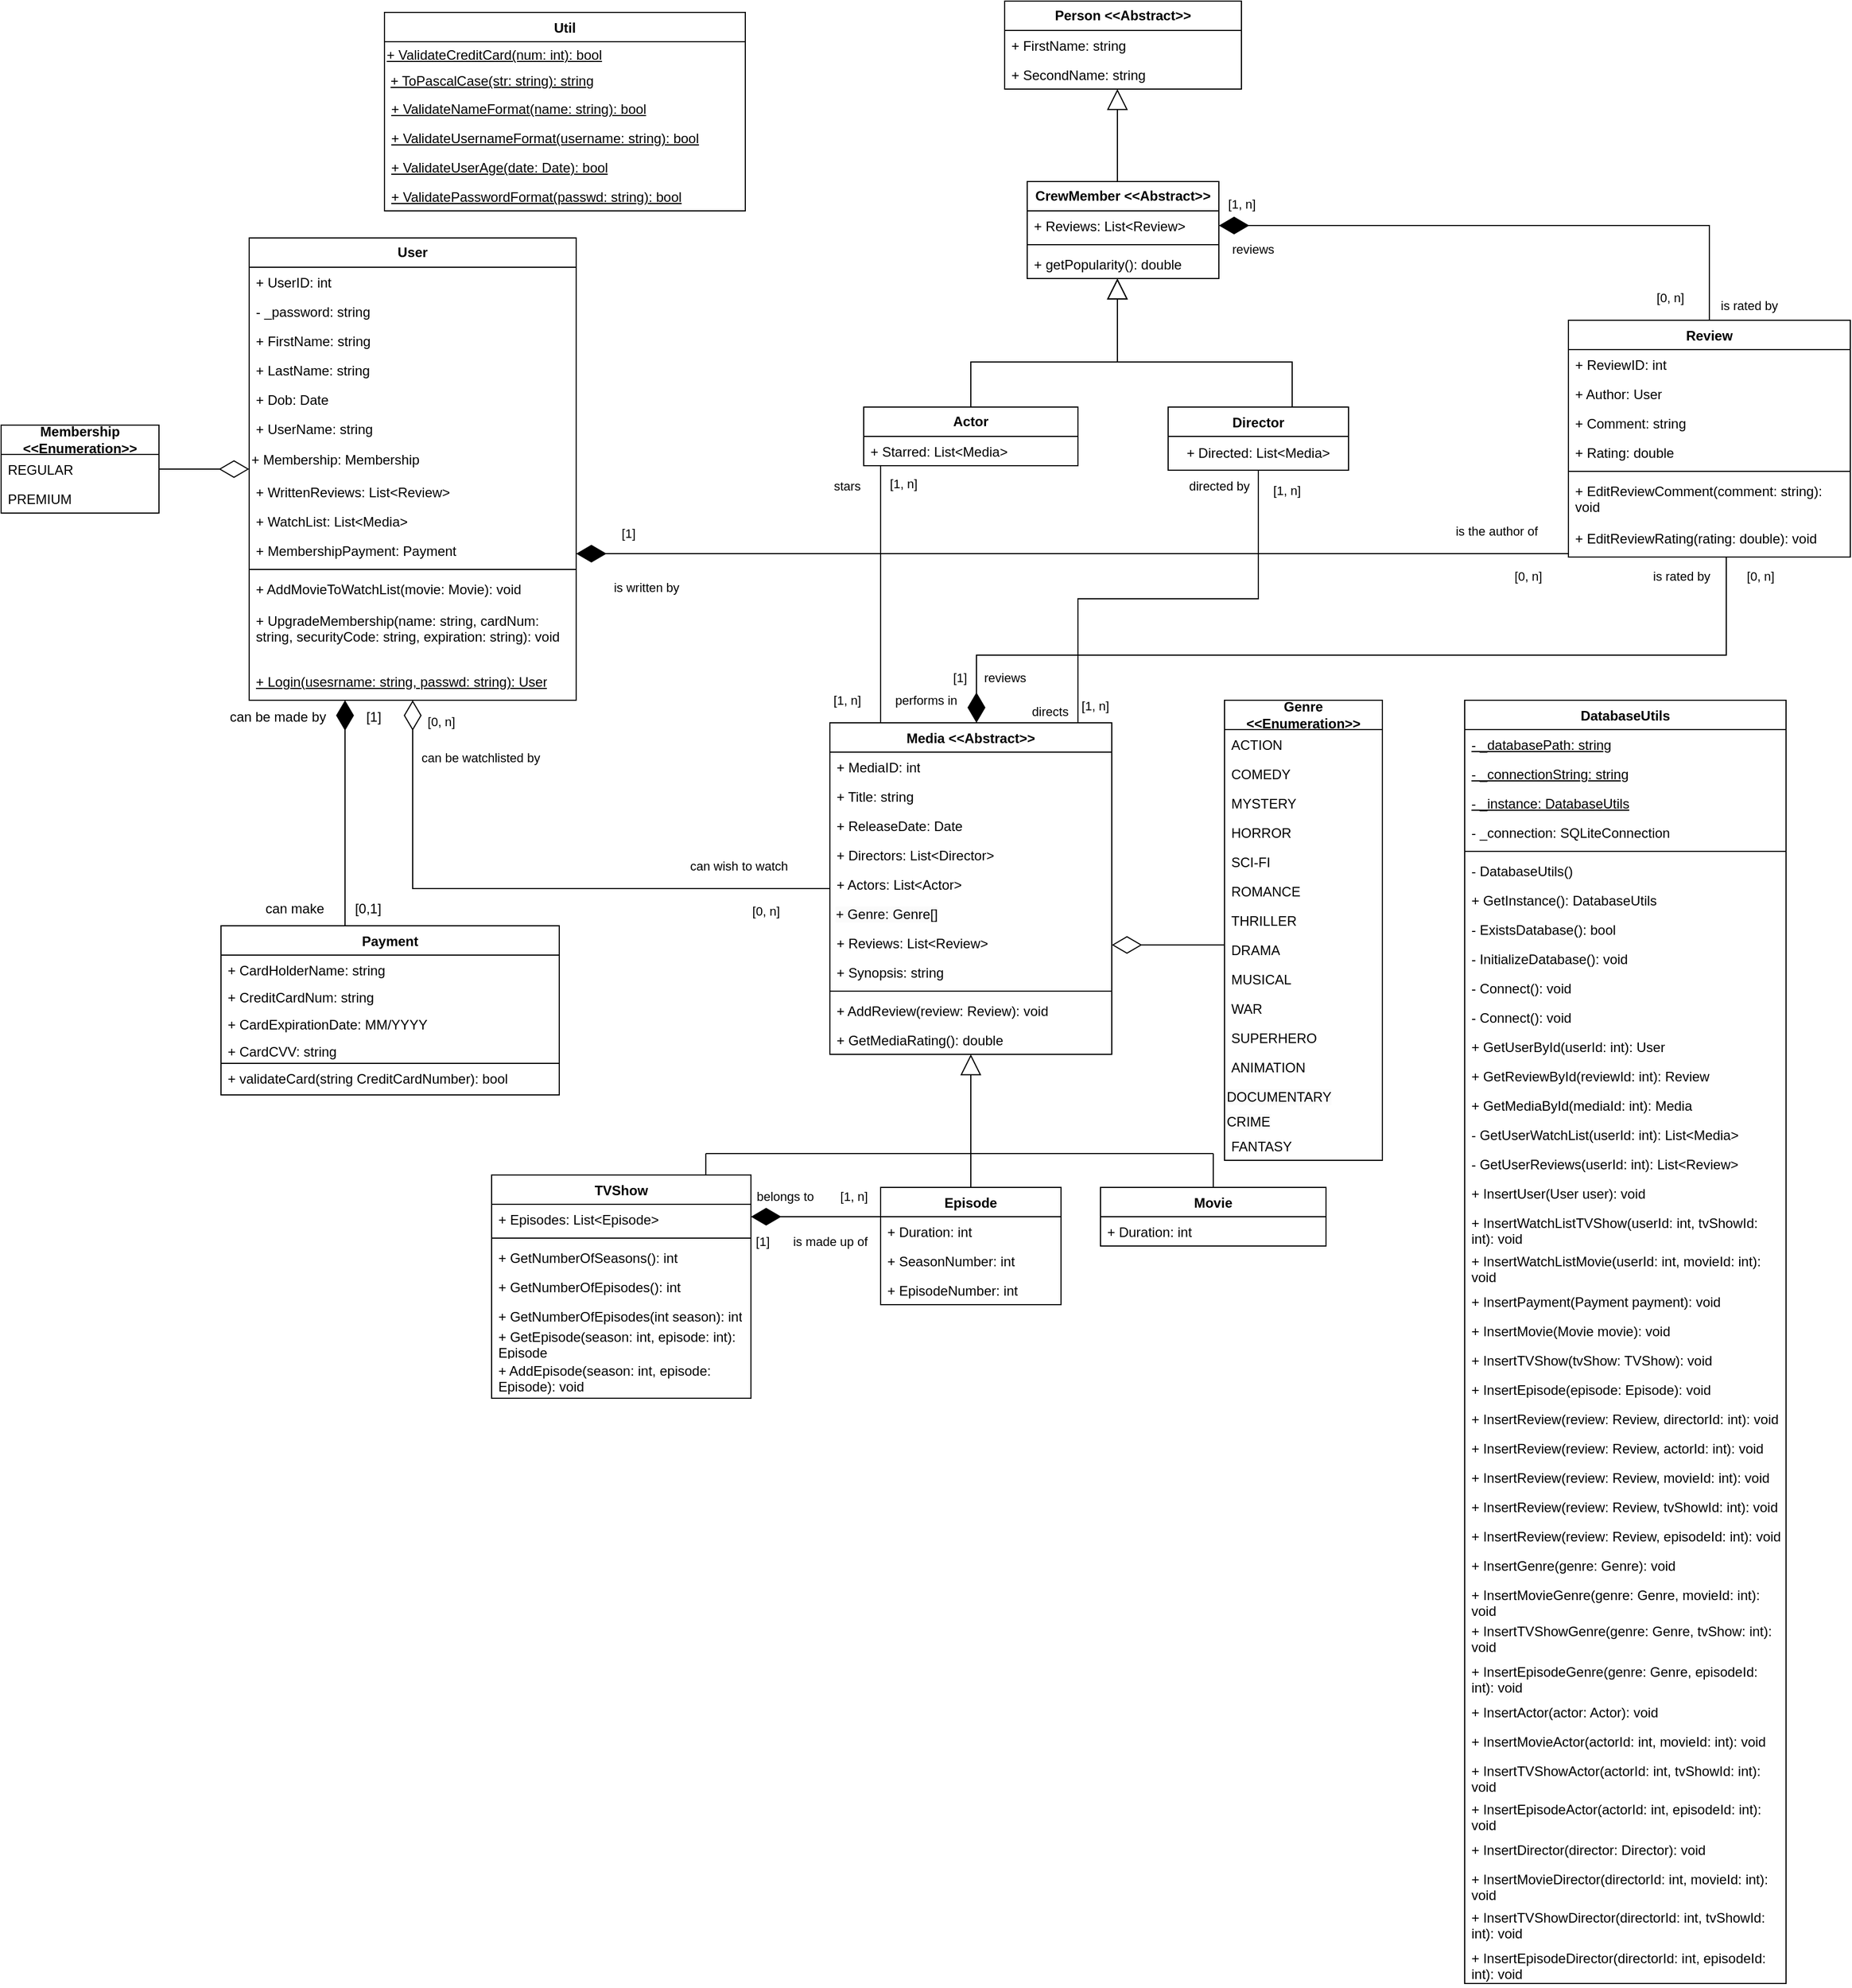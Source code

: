 <mxfile version="24.8.6">
  <diagram name="Page-1" id="HcJHUl06xo1zprfPt9uz">
    <mxGraphModel dx="2284" dy="-322" grid="1" gridSize="6" guides="1" tooltips="1" connect="1" arrows="1" fold="1" page="1" pageScale="1" pageWidth="850" pageHeight="1100" math="0" shadow="0">
      <root>
        <mxCell id="0" />
        <mxCell id="1" parent="0" />
        <mxCell id="VsHe4cQHPtOiA9iz4xQq-102" value="&lt;b&gt;User&lt;/b&gt;" style="swimlane;fontStyle=0;childLayout=stackLayout;horizontal=1;startSize=26;fillColor=none;horizontalStack=0;resizeParent=1;resizeParentMax=0;resizeLast=0;collapsible=1;marginBottom=0;whiteSpace=wrap;html=1;" parent="1" vertex="1">
          <mxGeometry x="-610" y="1330" width="290" height="410" as="geometry" />
        </mxCell>
        <mxCell id="VsHe4cQHPtOiA9iz4xQq-103" value="+ UserID: int" style="text;strokeColor=none;fillColor=none;align=left;verticalAlign=top;spacingLeft=4;spacingRight=4;overflow=hidden;rotatable=0;points=[[0,0.5],[1,0.5]];portConstraint=eastwest;whiteSpace=wrap;html=1;" parent="VsHe4cQHPtOiA9iz4xQq-102" vertex="1">
          <mxGeometry y="26" width="290" height="26" as="geometry" />
        </mxCell>
        <mxCell id="VsHe4cQHPtOiA9iz4xQq-107" value="- _password: string" style="text;strokeColor=none;fillColor=none;align=left;verticalAlign=top;spacingLeft=4;spacingRight=4;overflow=hidden;rotatable=0;points=[[0,0.5],[1,0.5]];portConstraint=eastwest;whiteSpace=wrap;html=1;" parent="VsHe4cQHPtOiA9iz4xQq-102" vertex="1">
          <mxGeometry y="52" width="290" height="26" as="geometry" />
        </mxCell>
        <mxCell id="VsHe4cQHPtOiA9iz4xQq-104" value="+ FirstName: string" style="text;strokeColor=none;fillColor=none;align=left;verticalAlign=top;spacingLeft=4;spacingRight=4;overflow=hidden;rotatable=0;points=[[0,0.5],[1,0.5]];portConstraint=eastwest;whiteSpace=wrap;html=1;" parent="VsHe4cQHPtOiA9iz4xQq-102" vertex="1">
          <mxGeometry y="78" width="290" height="26" as="geometry" />
        </mxCell>
        <mxCell id="VsHe4cQHPtOiA9iz4xQq-105" value="+ LastName: string" style="text;strokeColor=none;fillColor=none;align=left;verticalAlign=top;spacingLeft=4;spacingRight=4;overflow=hidden;rotatable=0;points=[[0,0.5],[1,0.5]];portConstraint=eastwest;whiteSpace=wrap;html=1;" parent="VsHe4cQHPtOiA9iz4xQq-102" vertex="1">
          <mxGeometry y="104" width="290" height="26" as="geometry" />
        </mxCell>
        <mxCell id="8GnqbFCGLRigF7MGzgQY-35" value="+ Dob: Date" style="text;strokeColor=none;fillColor=none;align=left;verticalAlign=top;spacingLeft=4;spacingRight=4;overflow=hidden;rotatable=0;points=[[0,0.5],[1,0.5]];portConstraint=eastwest;whiteSpace=wrap;html=1;" parent="VsHe4cQHPtOiA9iz4xQq-102" vertex="1">
          <mxGeometry y="130" width="290" height="26" as="geometry" />
        </mxCell>
        <mxCell id="VsHe4cQHPtOiA9iz4xQq-106" value="+ UserName: string" style="text;strokeColor=none;fillColor=none;align=left;verticalAlign=top;spacingLeft=4;spacingRight=4;overflow=hidden;rotatable=0;points=[[0,0.5],[1,0.5]];portConstraint=eastwest;whiteSpace=wrap;html=1;" parent="VsHe4cQHPtOiA9iz4xQq-102" vertex="1">
          <mxGeometry y="156" width="290" height="26" as="geometry" />
        </mxCell>
        <mxCell id="8GnqbFCGLRigF7MGzgQY-14" value="+ Membership: Membership" style="text;html=1;align=left;verticalAlign=middle;resizable=0;points=[];autosize=1;strokeColor=none;fillColor=none;" parent="VsHe4cQHPtOiA9iz4xQq-102" vertex="1">
          <mxGeometry y="182" width="290" height="30" as="geometry" />
        </mxCell>
        <mxCell id="VsHe4cQHPtOiA9iz4xQq-108" value="+ WrittenReviews: List&amp;lt;Review&amp;gt;" style="text;strokeColor=none;fillColor=none;align=left;verticalAlign=top;spacingLeft=4;spacingRight=4;overflow=hidden;rotatable=0;points=[[0,0.5],[1,0.5]];portConstraint=eastwest;whiteSpace=wrap;html=1;" parent="VsHe4cQHPtOiA9iz4xQq-102" vertex="1">
          <mxGeometry y="212" width="290" height="26" as="geometry" />
        </mxCell>
        <mxCell id="VsHe4cQHPtOiA9iz4xQq-110" value="+ WatchList: List&amp;lt;Media&amp;gt;" style="text;strokeColor=none;fillColor=none;align=left;verticalAlign=top;spacingLeft=4;spacingRight=4;overflow=hidden;rotatable=0;points=[[0,0.5],[1,0.5]];portConstraint=eastwest;whiteSpace=wrap;html=1;" parent="VsHe4cQHPtOiA9iz4xQq-102" vertex="1">
          <mxGeometry y="238" width="290" height="26" as="geometry" />
        </mxCell>
        <mxCell id="9-BU_oQjRqdLFqG4qw6S-31" value="+ MembershipPayment: Payment" style="text;strokeColor=none;fillColor=none;align=left;verticalAlign=top;spacingLeft=4;spacingRight=4;overflow=hidden;rotatable=0;points=[[0,0.5],[1,0.5]];portConstraint=eastwest;whiteSpace=wrap;html=1;" parent="VsHe4cQHPtOiA9iz4xQq-102" vertex="1">
          <mxGeometry y="264" width="290" height="26" as="geometry" />
        </mxCell>
        <mxCell id="VsHe4cQHPtOiA9iz4xQq-109" value="" style="line;strokeWidth=1;fillColor=none;align=left;verticalAlign=middle;spacingTop=-1;spacingLeft=3;spacingRight=3;rotatable=0;labelPosition=right;points=[];portConstraint=eastwest;strokeColor=inherit;" parent="VsHe4cQHPtOiA9iz4xQq-102" vertex="1">
          <mxGeometry y="290" width="290" height="8" as="geometry" />
        </mxCell>
        <mxCell id="VsHe4cQHPtOiA9iz4xQq-112" value="+ AddMovieToWatchList(movie: Movie): void" style="text;strokeColor=none;fillColor=none;align=left;verticalAlign=top;spacingLeft=4;spacingRight=4;overflow=hidden;rotatable=0;points=[[0,0.5],[1,0.5]];portConstraint=eastwest;whiteSpace=wrap;html=1;" parent="VsHe4cQHPtOiA9iz4xQq-102" vertex="1">
          <mxGeometry y="298" width="290" height="28" as="geometry" />
        </mxCell>
        <mxCell id="9-BU_oQjRqdLFqG4qw6S-32" value="+ UpgradeMembership(name: string, cardNum: string, securityCode: string, expiration: string): void" style="text;strokeColor=none;fillColor=none;align=left;verticalAlign=top;spacingLeft=4;spacingRight=4;overflow=hidden;rotatable=0;points=[[0,0.5],[1,0.5]];portConstraint=eastwest;whiteSpace=wrap;html=1;" parent="VsHe4cQHPtOiA9iz4xQq-102" vertex="1">
          <mxGeometry y="326" width="290" height="54" as="geometry" />
        </mxCell>
        <mxCell id="8GnqbFCGLRigF7MGzgQY-40" value="&lt;u&gt;+ Login(usesrname: string, passwd: string): User&lt;/u&gt;" style="text;strokeColor=none;fillColor=none;align=left;verticalAlign=top;spacingLeft=4;spacingRight=4;overflow=hidden;rotatable=0;points=[[0,0.5],[1,0.5]];portConstraint=eastwest;whiteSpace=wrap;html=1;" parent="VsHe4cQHPtOiA9iz4xQq-102" vertex="1">
          <mxGeometry y="380" width="290" height="30" as="geometry" />
        </mxCell>
        <mxCell id="VsHe4cQHPtOiA9iz4xQq-113" value="&lt;div&gt;Movie&lt;/div&gt;" style="swimlane;fontStyle=1;align=center;verticalAlign=top;childLayout=stackLayout;horizontal=1;startSize=26;horizontalStack=0;resizeParent=1;resizeParentMax=0;resizeLast=0;collapsible=1;marginBottom=0;whiteSpace=wrap;html=1;" parent="1" vertex="1">
          <mxGeometry x="145" y="2172" width="200" height="52" as="geometry" />
        </mxCell>
        <mxCell id="VsHe4cQHPtOiA9iz4xQq-114" value="+ Duration: int" style="text;strokeColor=none;fillColor=none;align=left;verticalAlign=top;spacingLeft=4;spacingRight=4;overflow=hidden;rotatable=0;points=[[0,0.5],[1,0.5]];portConstraint=eastwest;whiteSpace=wrap;html=1;" parent="VsHe4cQHPtOiA9iz4xQq-113" vertex="1">
          <mxGeometry y="26" width="200" height="26" as="geometry" />
        </mxCell>
        <mxCell id="VsHe4cQHPtOiA9iz4xQq-115" value="" style="edgeStyle=orthogonalEdgeStyle;rounded=0;orthogonalLoop=1;jettySize=auto;html=1;fontSize=12;startSize=8;endSize=16;endArrow=block;endFill=0;" parent="1" source="VsHe4cQHPtOiA9iz4xQq-116" target="VsHe4cQHPtOiA9iz4xQq-195" edge="1">
          <mxGeometry relative="1" as="geometry">
            <mxPoint x="95" y="1320" as="targetPoint" />
            <Array as="points">
              <mxPoint x="30" y="1440" />
              <mxPoint x="160" y="1440" />
            </Array>
          </mxGeometry>
        </mxCell>
        <mxCell id="VsHe4cQHPtOiA9iz4xQq-116" value="&lt;b&gt;Actor&lt;/b&gt;" style="swimlane;fontStyle=0;childLayout=stackLayout;horizontal=1;startSize=26;fillColor=none;horizontalStack=0;resizeParent=1;resizeParentMax=0;resizeLast=0;collapsible=1;marginBottom=0;whiteSpace=wrap;html=1;" parent="1" vertex="1">
          <mxGeometry x="-65" y="1480" width="190" height="52" as="geometry" />
        </mxCell>
        <mxCell id="VsHe4cQHPtOiA9iz4xQq-118" value="+ Starred: List&amp;lt;Media&amp;gt;" style="text;strokeColor=none;fillColor=none;align=left;verticalAlign=top;spacingLeft=4;spacingRight=4;overflow=hidden;rotatable=0;points=[[0,0.5],[1,0.5]];portConstraint=eastwest;whiteSpace=wrap;html=1;" parent="VsHe4cQHPtOiA9iz4xQq-116" vertex="1">
          <mxGeometry y="26" width="190" height="26" as="geometry" />
        </mxCell>
        <mxCell id="VsHe4cQHPtOiA9iz4xQq-119" value="&lt;b&gt;Person &amp;lt;&amp;lt;Abstract&amp;gt;&amp;gt;&lt;/b&gt;" style="swimlane;fontStyle=0;childLayout=stackLayout;horizontal=1;startSize=26;fillColor=none;horizontalStack=0;resizeParent=1;resizeParentMax=0;resizeLast=0;collapsible=1;marginBottom=0;whiteSpace=wrap;html=1;" parent="1" vertex="1">
          <mxGeometry x="60" y="1120" width="210" height="78" as="geometry" />
        </mxCell>
        <mxCell id="VsHe4cQHPtOiA9iz4xQq-120" value="+ FirstName: string" style="text;strokeColor=none;fillColor=none;align=left;verticalAlign=top;spacingLeft=4;spacingRight=4;overflow=hidden;rotatable=0;points=[[0,0.5],[1,0.5]];portConstraint=eastwest;whiteSpace=wrap;html=1;" parent="VsHe4cQHPtOiA9iz4xQq-119" vertex="1">
          <mxGeometry y="26" width="210" height="26" as="geometry" />
        </mxCell>
        <mxCell id="VsHe4cQHPtOiA9iz4xQq-121" value="+ SecondName: string" style="text;strokeColor=none;fillColor=none;align=left;verticalAlign=top;spacingLeft=4;spacingRight=4;overflow=hidden;rotatable=0;points=[[0,0.5],[1,0.5]];portConstraint=eastwest;whiteSpace=wrap;html=1;" parent="VsHe4cQHPtOiA9iz4xQq-119" vertex="1">
          <mxGeometry y="52" width="210" height="26" as="geometry" />
        </mxCell>
        <mxCell id="VsHe4cQHPtOiA9iz4xQq-122" value="&lt;div&gt;Review&lt;/div&gt;" style="swimlane;fontStyle=1;align=center;verticalAlign=top;childLayout=stackLayout;horizontal=1;startSize=26;horizontalStack=0;resizeParent=1;resizeParentMax=0;resizeLast=0;collapsible=1;marginBottom=0;whiteSpace=wrap;html=1;" parent="1" vertex="1">
          <mxGeometry x="560" y="1403" width="250" height="210" as="geometry" />
        </mxCell>
        <mxCell id="VsHe4cQHPtOiA9iz4xQq-123" value="+ ReviewID: int" style="text;strokeColor=none;fillColor=none;align=left;verticalAlign=top;spacingLeft=4;spacingRight=4;overflow=hidden;rotatable=0;points=[[0,0.5],[1,0.5]];portConstraint=eastwest;whiteSpace=wrap;html=1;" parent="VsHe4cQHPtOiA9iz4xQq-122" vertex="1">
          <mxGeometry y="26" width="250" height="26" as="geometry" />
        </mxCell>
        <mxCell id="VsHe4cQHPtOiA9iz4xQq-203" value="+ Author: User" style="text;strokeColor=none;fillColor=none;align=left;verticalAlign=top;spacingLeft=4;spacingRight=4;overflow=hidden;rotatable=0;points=[[0,0.5],[1,0.5]];portConstraint=eastwest;whiteSpace=wrap;html=1;" parent="VsHe4cQHPtOiA9iz4xQq-122" vertex="1">
          <mxGeometry y="52" width="250" height="26" as="geometry" />
        </mxCell>
        <mxCell id="VsHe4cQHPtOiA9iz4xQq-124" value="+ Comment: string" style="text;strokeColor=none;fillColor=none;align=left;verticalAlign=top;spacingLeft=4;spacingRight=4;overflow=hidden;rotatable=0;points=[[0,0.5],[1,0.5]];portConstraint=eastwest;whiteSpace=wrap;html=1;" parent="VsHe4cQHPtOiA9iz4xQq-122" vertex="1">
          <mxGeometry y="78" width="250" height="26" as="geometry" />
        </mxCell>
        <mxCell id="VsHe4cQHPtOiA9iz4xQq-125" value="+ Rating: double" style="text;strokeColor=none;fillColor=none;align=left;verticalAlign=top;spacingLeft=4;spacingRight=4;overflow=hidden;rotatable=0;points=[[0,0.5],[1,0.5]];portConstraint=eastwest;whiteSpace=wrap;html=1;" parent="VsHe4cQHPtOiA9iz4xQq-122" vertex="1">
          <mxGeometry y="104" width="250" height="26" as="geometry" />
        </mxCell>
        <mxCell id="VsHe4cQHPtOiA9iz4xQq-126" value="" style="line;strokeWidth=1;fillColor=none;align=left;verticalAlign=middle;spacingTop=-1;spacingLeft=3;spacingRight=3;rotatable=0;labelPosition=right;points=[];portConstraint=eastwest;strokeColor=inherit;" parent="VsHe4cQHPtOiA9iz4xQq-122" vertex="1">
          <mxGeometry y="130" width="250" height="8" as="geometry" />
        </mxCell>
        <mxCell id="VsHe4cQHPtOiA9iz4xQq-127" value="+ EditReviewComment(comment: string): void" style="text;strokeColor=none;fillColor=none;align=left;verticalAlign=top;spacingLeft=4;spacingRight=4;overflow=hidden;rotatable=0;points=[[0,0.5],[1,0.5]];portConstraint=eastwest;whiteSpace=wrap;html=1;" parent="VsHe4cQHPtOiA9iz4xQq-122" vertex="1">
          <mxGeometry y="138" width="250" height="42" as="geometry" />
        </mxCell>
        <mxCell id="VsHe4cQHPtOiA9iz4xQq-128" value="+ EditReviewRating(rating: double): void" style="text;strokeColor=none;fillColor=none;align=left;verticalAlign=top;spacingLeft=4;spacingRight=4;overflow=hidden;rotatable=0;points=[[0,0.5],[1,0.5]];portConstraint=eastwest;whiteSpace=wrap;html=1;" parent="VsHe4cQHPtOiA9iz4xQq-122" vertex="1">
          <mxGeometry y="180" width="250" height="30" as="geometry" />
        </mxCell>
        <mxCell id="VsHe4cQHPtOiA9iz4xQq-129" value="Director" style="swimlane;fontStyle=1;align=center;verticalAlign=top;childLayout=stackLayout;horizontal=1;startSize=26;horizontalStack=0;resizeParent=1;resizeParentMax=0;resizeLast=0;collapsible=1;marginBottom=0;whiteSpace=wrap;html=1;" parent="1" vertex="1">
          <mxGeometry x="205" y="1480" width="160" height="56" as="geometry" />
        </mxCell>
        <mxCell id="VsHe4cQHPtOiA9iz4xQq-130" value="+ Directed: List&amp;lt;Media&amp;gt;" style="text;html=1;align=center;verticalAlign=middle;whiteSpace=wrap;rounded=0;" parent="VsHe4cQHPtOiA9iz4xQq-129" vertex="1">
          <mxGeometry y="26" width="160" height="30" as="geometry" />
        </mxCell>
        <mxCell id="VsHe4cQHPtOiA9iz4xQq-131" value="Media &amp;lt;&amp;lt;Abstract&amp;gt;&amp;gt;" style="swimlane;fontStyle=1;align=center;verticalAlign=top;childLayout=stackLayout;horizontal=1;startSize=26;horizontalStack=0;resizeParent=1;resizeParentMax=0;resizeLast=0;collapsible=1;marginBottom=0;whiteSpace=wrap;html=1;" parent="1" vertex="1">
          <mxGeometry x="-95" y="1760" width="250" height="294" as="geometry" />
        </mxCell>
        <mxCell id="VsHe4cQHPtOiA9iz4xQq-132" value="+ MediaID: int" style="text;strokeColor=none;fillColor=none;align=left;verticalAlign=top;spacingLeft=4;spacingRight=4;overflow=hidden;rotatable=0;points=[[0,0.5],[1,0.5]];portConstraint=eastwest;whiteSpace=wrap;html=1;" parent="VsHe4cQHPtOiA9iz4xQq-131" vertex="1">
          <mxGeometry y="26" width="250" height="26" as="geometry" />
        </mxCell>
        <mxCell id="VsHe4cQHPtOiA9iz4xQq-133" value="+ Title: string" style="text;strokeColor=none;fillColor=none;align=left;verticalAlign=top;spacingLeft=4;spacingRight=4;overflow=hidden;rotatable=0;points=[[0,0.5],[1,0.5]];portConstraint=eastwest;whiteSpace=wrap;html=1;" parent="VsHe4cQHPtOiA9iz4xQq-131" vertex="1">
          <mxGeometry y="52" width="250" height="26" as="geometry" />
        </mxCell>
        <mxCell id="VsHe4cQHPtOiA9iz4xQq-134" value="+ ReleaseDate: Date" style="text;strokeColor=none;fillColor=none;align=left;verticalAlign=top;spacingLeft=4;spacingRight=4;overflow=hidden;rotatable=0;points=[[0,0.5],[1,0.5]];portConstraint=eastwest;whiteSpace=wrap;html=1;" parent="VsHe4cQHPtOiA9iz4xQq-131" vertex="1">
          <mxGeometry y="78" width="250" height="26" as="geometry" />
        </mxCell>
        <mxCell id="VsHe4cQHPtOiA9iz4xQq-135" value="+ Directors: List&amp;lt;Director&amp;gt;" style="text;strokeColor=none;fillColor=none;align=left;verticalAlign=top;spacingLeft=4;spacingRight=4;overflow=hidden;rotatable=0;points=[[0,0.5],[1,0.5]];portConstraint=eastwest;whiteSpace=wrap;html=1;" parent="VsHe4cQHPtOiA9iz4xQq-131" vertex="1">
          <mxGeometry y="104" width="250" height="26" as="geometry" />
        </mxCell>
        <mxCell id="VsHe4cQHPtOiA9iz4xQq-136" value="+ Actors: List&amp;lt;Actor&amp;gt;" style="text;strokeColor=none;fillColor=none;align=left;verticalAlign=top;spacingLeft=4;spacingRight=4;overflow=hidden;rotatable=0;points=[[0,0.5],[1,0.5]];portConstraint=eastwest;whiteSpace=wrap;html=1;" parent="VsHe4cQHPtOiA9iz4xQq-131" vertex="1">
          <mxGeometry y="130" width="250" height="26" as="geometry" />
        </mxCell>
        <mxCell id="VsHe4cQHPtOiA9iz4xQq-137" value="&amp;nbsp;&lt;span style=&quot;color: rgb(0, 0, 0); font-family: Helvetica; font-size: 12px; font-style: normal; font-variant-ligatures: normal; font-variant-caps: normal; font-weight: 400; letter-spacing: normal; orphans: 2; text-align: left; text-indent: 0px; text-transform: none; widows: 2; word-spacing: 0px; -webkit-text-stroke-width: 0px; white-space: normal; background-color: rgb(251, 251, 251); text-decoration-thickness: initial; text-decoration-style: initial; text-decoration-color: initial; display: inline !important; float: none;&quot;&gt;+ Genre: Genre[]&lt;/span&gt;" style="text;whiteSpace=wrap;html=1;" parent="VsHe4cQHPtOiA9iz4xQq-131" vertex="1">
          <mxGeometry y="156" width="250" height="26" as="geometry" />
        </mxCell>
        <mxCell id="VsHe4cQHPtOiA9iz4xQq-138" value="+ Reviews: List&amp;lt;Review&amp;gt;" style="text;strokeColor=none;fillColor=none;align=left;verticalAlign=top;spacingLeft=4;spacingRight=4;overflow=hidden;rotatable=0;points=[[0,0.5],[1,0.5]];portConstraint=eastwest;whiteSpace=wrap;html=1;" parent="VsHe4cQHPtOiA9iz4xQq-131" vertex="1">
          <mxGeometry y="182" width="250" height="26" as="geometry" />
        </mxCell>
        <mxCell id="VsHe4cQHPtOiA9iz4xQq-140" value="+ Synopsis: string" style="text;strokeColor=none;fillColor=none;align=left;verticalAlign=top;spacingLeft=4;spacingRight=4;overflow=hidden;rotatable=0;points=[[0,0.5],[1,0.5]];portConstraint=eastwest;whiteSpace=wrap;html=1;" parent="VsHe4cQHPtOiA9iz4xQq-131" vertex="1">
          <mxGeometry y="208" width="250" height="26" as="geometry" />
        </mxCell>
        <mxCell id="VsHe4cQHPtOiA9iz4xQq-141" value="" style="line;strokeWidth=1;fillColor=none;align=left;verticalAlign=middle;spacingTop=-1;spacingLeft=3;spacingRight=3;rotatable=0;labelPosition=right;points=[];portConstraint=eastwest;strokeColor=inherit;" parent="VsHe4cQHPtOiA9iz4xQq-131" vertex="1">
          <mxGeometry y="234" width="250" height="8" as="geometry" />
        </mxCell>
        <mxCell id="VsHe4cQHPtOiA9iz4xQq-142" value="+ AddReview(review: Review): void" style="text;strokeColor=none;fillColor=none;align=left;verticalAlign=top;spacingLeft=4;spacingRight=4;overflow=hidden;rotatable=0;points=[[0,0.5],[1,0.5]];portConstraint=eastwest;whiteSpace=wrap;html=1;" parent="VsHe4cQHPtOiA9iz4xQq-131" vertex="1">
          <mxGeometry y="242" width="250" height="26" as="geometry" />
        </mxCell>
        <mxCell id="VsHe4cQHPtOiA9iz4xQq-143" value="+ GetMediaRating(): double" style="text;strokeColor=none;fillColor=none;align=left;verticalAlign=top;spacingLeft=4;spacingRight=4;overflow=hidden;rotatable=0;points=[[0,0.5],[1,0.5]];portConstraint=eastwest;whiteSpace=wrap;html=1;" parent="VsHe4cQHPtOiA9iz4xQq-131" vertex="1">
          <mxGeometry y="268" width="250" height="26" as="geometry" />
        </mxCell>
        <mxCell id="VsHe4cQHPtOiA9iz4xQq-144" value="&lt;b&gt;Genre &amp;lt;&amp;lt;Enumeration&amp;gt;&amp;gt;&lt;/b&gt;" style="swimlane;fontStyle=0;childLayout=stackLayout;horizontal=1;startSize=26;fillColor=none;horizontalStack=0;resizeParent=1;resizeParentMax=0;resizeLast=0;collapsible=1;marginBottom=0;whiteSpace=wrap;html=1;" parent="1" vertex="1">
          <mxGeometry x="255" y="1740" width="140" height="408" as="geometry" />
        </mxCell>
        <mxCell id="VsHe4cQHPtOiA9iz4xQq-145" value="ACTION" style="text;strokeColor=none;fillColor=none;align=left;verticalAlign=top;spacingLeft=4;spacingRight=4;overflow=hidden;rotatable=0;points=[[0,0.5],[1,0.5]];portConstraint=eastwest;whiteSpace=wrap;html=1;" parent="VsHe4cQHPtOiA9iz4xQq-144" vertex="1">
          <mxGeometry y="26" width="140" height="26" as="geometry" />
        </mxCell>
        <mxCell id="VsHe4cQHPtOiA9iz4xQq-146" value="COMEDY" style="text;strokeColor=none;fillColor=none;align=left;verticalAlign=top;spacingLeft=4;spacingRight=4;overflow=hidden;rotatable=0;points=[[0,0.5],[1,0.5]];portConstraint=eastwest;whiteSpace=wrap;html=1;" parent="VsHe4cQHPtOiA9iz4xQq-144" vertex="1">
          <mxGeometry y="52" width="140" height="26" as="geometry" />
        </mxCell>
        <mxCell id="VsHe4cQHPtOiA9iz4xQq-147" value="MYSTERY" style="text;strokeColor=none;fillColor=none;align=left;verticalAlign=top;spacingLeft=4;spacingRight=4;overflow=hidden;rotatable=0;points=[[0,0.5],[1,0.5]];portConstraint=eastwest;whiteSpace=wrap;html=1;" parent="VsHe4cQHPtOiA9iz4xQq-144" vertex="1">
          <mxGeometry y="78" width="140" height="26" as="geometry" />
        </mxCell>
        <mxCell id="VsHe4cQHPtOiA9iz4xQq-148" value="HORROR" style="text;strokeColor=none;fillColor=none;align=left;verticalAlign=top;spacingLeft=4;spacingRight=4;overflow=hidden;rotatable=0;points=[[0,0.5],[1,0.5]];portConstraint=eastwest;whiteSpace=wrap;html=1;" parent="VsHe4cQHPtOiA9iz4xQq-144" vertex="1">
          <mxGeometry y="104" width="140" height="26" as="geometry" />
        </mxCell>
        <mxCell id="VsHe4cQHPtOiA9iz4xQq-149" value="SCI-FI" style="text;strokeColor=none;fillColor=none;align=left;verticalAlign=top;spacingLeft=4;spacingRight=4;overflow=hidden;rotatable=0;points=[[0,0.5],[1,0.5]];portConstraint=eastwest;whiteSpace=wrap;html=1;" parent="VsHe4cQHPtOiA9iz4xQq-144" vertex="1">
          <mxGeometry y="130" width="140" height="26" as="geometry" />
        </mxCell>
        <mxCell id="VsHe4cQHPtOiA9iz4xQq-150" value="ROMANCE" style="text;strokeColor=none;fillColor=none;align=left;verticalAlign=top;spacingLeft=4;spacingRight=4;overflow=hidden;rotatable=0;points=[[0,0.5],[1,0.5]];portConstraint=eastwest;whiteSpace=wrap;html=1;" parent="VsHe4cQHPtOiA9iz4xQq-144" vertex="1">
          <mxGeometry y="156" width="140" height="26" as="geometry" />
        </mxCell>
        <mxCell id="VsHe4cQHPtOiA9iz4xQq-151" value="THRILLER" style="text;strokeColor=none;fillColor=none;align=left;verticalAlign=top;spacingLeft=4;spacingRight=4;overflow=hidden;rotatable=0;points=[[0,0.5],[1,0.5]];portConstraint=eastwest;whiteSpace=wrap;html=1;" parent="VsHe4cQHPtOiA9iz4xQq-144" vertex="1">
          <mxGeometry y="182" width="140" height="26" as="geometry" />
        </mxCell>
        <mxCell id="VsHe4cQHPtOiA9iz4xQq-152" value="DRAMA" style="text;strokeColor=none;fillColor=none;align=left;verticalAlign=top;spacingLeft=4;spacingRight=4;overflow=hidden;rotatable=0;points=[[0,0.5],[1,0.5]];portConstraint=eastwest;whiteSpace=wrap;html=1;" parent="VsHe4cQHPtOiA9iz4xQq-144" vertex="1">
          <mxGeometry y="208" width="140" height="26" as="geometry" />
        </mxCell>
        <mxCell id="VsHe4cQHPtOiA9iz4xQq-153" value="MUSICAL" style="text;strokeColor=none;fillColor=none;align=left;verticalAlign=top;spacingLeft=4;spacingRight=4;overflow=hidden;rotatable=0;points=[[0,0.5],[1,0.5]];portConstraint=eastwest;whiteSpace=wrap;html=1;" parent="VsHe4cQHPtOiA9iz4xQq-144" vertex="1">
          <mxGeometry y="234" width="140" height="26" as="geometry" />
        </mxCell>
        <mxCell id="VsHe4cQHPtOiA9iz4xQq-154" value="WAR" style="text;strokeColor=none;fillColor=none;align=left;verticalAlign=top;spacingLeft=4;spacingRight=4;overflow=hidden;rotatable=0;points=[[0,0.5],[1,0.5]];portConstraint=eastwest;whiteSpace=wrap;html=1;" parent="VsHe4cQHPtOiA9iz4xQq-144" vertex="1">
          <mxGeometry y="260" width="140" height="26" as="geometry" />
        </mxCell>
        <mxCell id="VsHe4cQHPtOiA9iz4xQq-155" value="SUPERHERO" style="text;strokeColor=none;fillColor=none;align=left;verticalAlign=top;spacingLeft=4;spacingRight=4;overflow=hidden;rotatable=0;points=[[0,0.5],[1,0.5]];portConstraint=eastwest;whiteSpace=wrap;html=1;" parent="VsHe4cQHPtOiA9iz4xQq-144" vertex="1">
          <mxGeometry y="286" width="140" height="26" as="geometry" />
        </mxCell>
        <mxCell id="VsHe4cQHPtOiA9iz4xQq-156" value="ANIMATION" style="text;strokeColor=none;fillColor=none;align=left;verticalAlign=top;spacingLeft=4;spacingRight=4;overflow=hidden;rotatable=0;points=[[0,0.5],[1,0.5]];portConstraint=eastwest;whiteSpace=wrap;html=1;" parent="VsHe4cQHPtOiA9iz4xQq-144" vertex="1">
          <mxGeometry y="312" width="140" height="26" as="geometry" />
        </mxCell>
        <mxCell id="VsHe4cQHPtOiA9iz4xQq-157" value="&lt;span style=&quot;color: rgb(0, 0, 0); font-family: Helvetica; font-size: 12px; font-style: normal; font-variant-ligatures: normal; font-variant-caps: normal; font-weight: 400; letter-spacing: normal; orphans: 2; text-align: left; text-indent: 0px; text-transform: none; widows: 2; word-spacing: 0px; -webkit-text-stroke-width: 0px; white-space: normal; background-color: rgb(251, 251, 251); text-decoration-thickness: initial; text-decoration-style: initial; text-decoration-color: initial; display: inline !important; float: none;&quot;&gt;DOCUMENTARY&lt;/span&gt;" style="text;whiteSpace=wrap;html=1;" parent="VsHe4cQHPtOiA9iz4xQq-144" vertex="1">
          <mxGeometry y="338" width="140" height="22" as="geometry" />
        </mxCell>
        <mxCell id="VsHe4cQHPtOiA9iz4xQq-158" value="&lt;span style=&quot;color: rgb(0, 0, 0); font-family: Helvetica; font-size: 12px; font-style: normal; font-variant-ligatures: normal; font-variant-caps: normal; font-weight: 400; letter-spacing: normal; orphans: 2; text-align: left; text-indent: 0px; text-transform: none; widows: 2; word-spacing: 0px; -webkit-text-stroke-width: 0px; white-space: normal; background-color: rgb(251, 251, 251); text-decoration-thickness: initial; text-decoration-style: initial; text-decoration-color: initial; display: inline !important; float: none;&quot;&gt;CRIME&lt;/span&gt;" style="text;whiteSpace=wrap;html=1;" parent="VsHe4cQHPtOiA9iz4xQq-144" vertex="1">
          <mxGeometry y="360" width="140" height="22" as="geometry" />
        </mxCell>
        <mxCell id="VsHe4cQHPtOiA9iz4xQq-159" value="FANTASY" style="text;strokeColor=none;fillColor=none;align=left;verticalAlign=top;spacingLeft=4;spacingRight=4;overflow=hidden;rotatable=0;points=[[0,0.5],[1,0.5]];portConstraint=eastwest;whiteSpace=wrap;html=1;" parent="VsHe4cQHPtOiA9iz4xQq-144" vertex="1">
          <mxGeometry y="382" width="140" height="26" as="geometry" />
        </mxCell>
        <mxCell id="VsHe4cQHPtOiA9iz4xQq-160" value="TVShow" style="swimlane;fontStyle=1;align=center;verticalAlign=top;childLayout=stackLayout;horizontal=1;startSize=26;horizontalStack=0;resizeParent=1;resizeParentMax=0;resizeLast=0;collapsible=1;marginBottom=0;whiteSpace=wrap;html=1;" parent="1" vertex="1">
          <mxGeometry x="-395" y="2161" width="230" height="198" as="geometry" />
        </mxCell>
        <mxCell id="VsHe4cQHPtOiA9iz4xQq-161" value="+ Episodes: List&amp;lt;Episode&amp;gt;" style="text;strokeColor=none;fillColor=none;align=left;verticalAlign=top;spacingLeft=4;spacingRight=4;overflow=hidden;rotatable=0;points=[[0,0.5],[1,0.5]];portConstraint=eastwest;whiteSpace=wrap;html=1;" parent="VsHe4cQHPtOiA9iz4xQq-160" vertex="1">
          <mxGeometry y="26" width="230" height="26" as="geometry" />
        </mxCell>
        <mxCell id="VsHe4cQHPtOiA9iz4xQq-162" value="" style="line;strokeWidth=1;fillColor=none;align=left;verticalAlign=middle;spacingTop=-1;spacingLeft=3;spacingRight=3;rotatable=0;labelPosition=right;points=[];portConstraint=eastwest;strokeColor=inherit;" parent="VsHe4cQHPtOiA9iz4xQq-160" vertex="1">
          <mxGeometry y="52" width="230" height="8" as="geometry" />
        </mxCell>
        <mxCell id="VsHe4cQHPtOiA9iz4xQq-163" value="+ GetNumberOfSeasons(): int" style="text;strokeColor=none;fillColor=none;align=left;verticalAlign=top;spacingLeft=4;spacingRight=4;overflow=hidden;rotatable=0;points=[[0,0.5],[1,0.5]];portConstraint=eastwest;whiteSpace=wrap;html=1;" parent="VsHe4cQHPtOiA9iz4xQq-160" vertex="1">
          <mxGeometry y="60" width="230" height="26" as="geometry" />
        </mxCell>
        <mxCell id="VsHe4cQHPtOiA9iz4xQq-164" value="+ GetNumberOfEpisodes(): int" style="text;strokeColor=none;fillColor=none;align=left;verticalAlign=top;spacingLeft=4;spacingRight=4;overflow=hidden;rotatable=0;points=[[0,0.5],[1,0.5]];portConstraint=eastwest;whiteSpace=wrap;html=1;" parent="VsHe4cQHPtOiA9iz4xQq-160" vertex="1">
          <mxGeometry y="86" width="230" height="26" as="geometry" />
        </mxCell>
        <mxCell id="VsHe4cQHPtOiA9iz4xQq-165" value="+ GetNumberOfEpisodes(int season): int" style="text;strokeColor=none;fillColor=none;align=left;verticalAlign=top;spacingLeft=4;spacingRight=4;overflow=hidden;rotatable=0;points=[[0,0.5],[1,0.5]];portConstraint=eastwest;whiteSpace=wrap;html=1;" parent="VsHe4cQHPtOiA9iz4xQq-160" vertex="1">
          <mxGeometry y="112" width="230" height="18" as="geometry" />
        </mxCell>
        <mxCell id="VsHe4cQHPtOiA9iz4xQq-166" value="+ GetEpisode(season: int, episode: int): Episode" style="text;strokeColor=none;fillColor=none;align=left;verticalAlign=top;spacingLeft=4;spacingRight=4;overflow=hidden;rotatable=0;points=[[0,0.5],[1,0.5]];portConstraint=eastwest;whiteSpace=wrap;html=1;" parent="VsHe4cQHPtOiA9iz4xQq-160" vertex="1">
          <mxGeometry y="130" width="230" height="30" as="geometry" />
        </mxCell>
        <mxCell id="VsHe4cQHPtOiA9iz4xQq-167" value="+ AddEpisode(season: int, episode: Episode): void" style="text;strokeColor=none;fillColor=none;align=left;verticalAlign=top;spacingLeft=4;spacingRight=4;overflow=hidden;rotatable=0;points=[[0,0.5],[1,0.5]];portConstraint=eastwest;whiteSpace=wrap;html=1;" parent="VsHe4cQHPtOiA9iz4xQq-160" vertex="1">
          <mxGeometry y="160" width="230" height="38" as="geometry" />
        </mxCell>
        <mxCell id="VsHe4cQHPtOiA9iz4xQq-168" value="" style="edgeStyle=none;curved=1;rounded=0;orthogonalLoop=1;jettySize=auto;html=1;fontSize=12;startSize=8;endSize=16;endArrow=block;endFill=0;" parent="1" source="VsHe4cQHPtOiA9iz4xQq-169" target="VsHe4cQHPtOiA9iz4xQq-143" edge="1">
          <mxGeometry relative="1" as="geometry" />
        </mxCell>
        <mxCell id="VsHe4cQHPtOiA9iz4xQq-169" value="Episode" style="swimlane;fontStyle=1;align=center;verticalAlign=top;childLayout=stackLayout;horizontal=1;startSize=26;horizontalStack=0;resizeParent=1;resizeParentMax=0;resizeLast=0;collapsible=1;marginBottom=0;whiteSpace=wrap;html=1;" parent="1" vertex="1">
          <mxGeometry x="-50" y="2172" width="160" height="104" as="geometry" />
        </mxCell>
        <mxCell id="VsHe4cQHPtOiA9iz4xQq-170" value="+ Duration: int" style="text;strokeColor=none;fillColor=none;align=left;verticalAlign=top;spacingLeft=4;spacingRight=4;overflow=hidden;rotatable=0;points=[[0,0.5],[1,0.5]];portConstraint=eastwest;whiteSpace=wrap;html=1;" parent="VsHe4cQHPtOiA9iz4xQq-169" vertex="1">
          <mxGeometry y="26" width="160" height="26" as="geometry" />
        </mxCell>
        <mxCell id="9-BU_oQjRqdLFqG4qw6S-36" value="+ SeasonNumber: int" style="text;strokeColor=none;fillColor=none;align=left;verticalAlign=top;spacingLeft=4;spacingRight=4;overflow=hidden;rotatable=0;points=[[0,0.5],[1,0.5]];portConstraint=eastwest;whiteSpace=wrap;html=1;" parent="VsHe4cQHPtOiA9iz4xQq-169" vertex="1">
          <mxGeometry y="52" width="160" height="26" as="geometry" />
        </mxCell>
        <mxCell id="9-BU_oQjRqdLFqG4qw6S-37" value="+ EpisodeNumber: int" style="text;strokeColor=none;fillColor=none;align=left;verticalAlign=top;spacingLeft=4;spacingRight=4;overflow=hidden;rotatable=0;points=[[0,0.5],[1,0.5]];portConstraint=eastwest;whiteSpace=wrap;html=1;" parent="VsHe4cQHPtOiA9iz4xQq-169" vertex="1">
          <mxGeometry y="78" width="160" height="26" as="geometry" />
        </mxCell>
        <mxCell id="VsHe4cQHPtOiA9iz4xQq-171" value="" style="endArrow=none;html=1;rounded=0;fontSize=12;startSize=8;endSize=8;curved=1;" parent="1" edge="1">
          <mxGeometry width="50" height="50" relative="1" as="geometry">
            <mxPoint x="-205" y="2142" as="sourcePoint" />
            <mxPoint x="245" y="2142" as="targetPoint" />
          </mxGeometry>
        </mxCell>
        <mxCell id="VsHe4cQHPtOiA9iz4xQq-172" value="" style="endArrow=diamondThin;endFill=0;endSize=24;html=1;rounded=0;edgeStyle=orthogonalEdgeStyle;" parent="1" source="VsHe4cQHPtOiA9iz4xQq-144" target="VsHe4cQHPtOiA9iz4xQq-131" edge="1">
          <mxGeometry width="160" relative="1" as="geometry">
            <mxPoint x="385" y="2203.059" as="sourcePoint" />
            <mxPoint x="525" y="2150" as="targetPoint" />
            <Array as="points">
              <mxPoint x="215" y="1957" />
              <mxPoint x="215" y="1957" />
            </Array>
          </mxGeometry>
        </mxCell>
        <mxCell id="VsHe4cQHPtOiA9iz4xQq-173" value="" style="endArrow=none;html=1;rounded=0;fontSize=12;startSize=8;endSize=8;curved=1;entryX=0.5;entryY=0;entryDx=0;entryDy=0;" parent="1" target="VsHe4cQHPtOiA9iz4xQq-113" edge="1">
          <mxGeometry width="50" height="50" relative="1" as="geometry">
            <mxPoint x="245" y="2142" as="sourcePoint" />
            <mxPoint x="355" y="2092" as="targetPoint" />
          </mxGeometry>
        </mxCell>
        <mxCell id="VsHe4cQHPtOiA9iz4xQq-174" value="" style="endArrow=none;html=1;rounded=0;fontSize=12;startSize=8;endSize=8;curved=1;exitX=0.5;exitY=0;exitDx=0;exitDy=0;" parent="1" edge="1">
          <mxGeometry width="50" height="50" relative="1" as="geometry">
            <mxPoint x="-205.05" y="2161" as="sourcePoint" />
            <mxPoint x="-205.05" y="2142" as="targetPoint" />
          </mxGeometry>
        </mxCell>
        <mxCell id="VsHe4cQHPtOiA9iz4xQq-175" value="" style="endArrow=diamondThin;endFill=0;endSize=24;html=1;rounded=0;edgeStyle=orthogonalEdgeStyle;" parent="1" source="VsHe4cQHPtOiA9iz4xQq-131" target="VsHe4cQHPtOiA9iz4xQq-102" edge="1">
          <mxGeometry width="160" relative="1" as="geometry">
            <mxPoint x="-315" y="1770" as="sourcePoint" />
            <mxPoint x="285" y="1800" as="targetPoint" />
          </mxGeometry>
        </mxCell>
        <mxCell id="VsHe4cQHPtOiA9iz4xQq-176" value="[0, n]" style="edgeLabel;html=1;align=center;verticalAlign=middle;resizable=0;points=[];" parent="VsHe4cQHPtOiA9iz4xQq-175" connectable="0" vertex="1">
          <mxGeometry x="0.791" y="3" relative="1" as="geometry">
            <mxPoint x="28" y="-37" as="offset" />
          </mxGeometry>
        </mxCell>
        <mxCell id="VsHe4cQHPtOiA9iz4xQq-177" value="[0, n]" style="edgeLabel;html=1;align=center;verticalAlign=middle;resizable=0;points=[];" parent="VsHe4cQHPtOiA9iz4xQq-175" connectable="0" vertex="1">
          <mxGeometry x="-0.63" y="-2" relative="1" as="geometry">
            <mxPoint x="42" y="22" as="offset" />
          </mxGeometry>
        </mxCell>
        <mxCell id="VsHe4cQHPtOiA9iz4xQq-178" value="can be watchlisted by" style="edgeLabel;html=1;align=center;verticalAlign=middle;resizable=0;points=[];" parent="VsHe4cQHPtOiA9iz4xQq-175" connectable="0" vertex="1">
          <mxGeometry x="0.701" y="-4" relative="1" as="geometry">
            <mxPoint x="56" y="-30" as="offset" />
          </mxGeometry>
        </mxCell>
        <mxCell id="VsHe4cQHPtOiA9iz4xQq-179" value="can wish to watch" style="edgeLabel;html=1;align=center;verticalAlign=middle;resizable=0;points=[];" parent="VsHe4cQHPtOiA9iz4xQq-175" connectable="0" vertex="1">
          <mxGeometry x="-0.578" y="-2" relative="1" as="geometry">
            <mxPoint x="32" y="-18" as="offset" />
          </mxGeometry>
        </mxCell>
        <mxCell id="VsHe4cQHPtOiA9iz4xQq-180" value="" style="endArrow=diamondThin;endFill=1;endSize=24;html=1;rounded=0;edgeStyle=orthogonalEdgeStyle;" parent="1" source="VsHe4cQHPtOiA9iz4xQq-122" target="VsHe4cQHPtOiA9iz4xQq-102" edge="1">
          <mxGeometry width="160" relative="1" as="geometry">
            <mxPoint x="-65" y="1730" as="sourcePoint" />
            <mxPoint x="650" y="1730" as="targetPoint" />
            <Array as="points">
              <mxPoint x="235" y="1610" />
              <mxPoint x="235" y="1610" />
            </Array>
          </mxGeometry>
        </mxCell>
        <mxCell id="VsHe4cQHPtOiA9iz4xQq-181" value="[1]" style="edgeLabel;html=1;align=center;verticalAlign=middle;resizable=0;points=[];" parent="VsHe4cQHPtOiA9iz4xQq-180" connectable="0" vertex="1">
          <mxGeometry x="0.872" y="1" relative="1" as="geometry">
            <mxPoint x="-11" y="-19" as="offset" />
          </mxGeometry>
        </mxCell>
        <mxCell id="VsHe4cQHPtOiA9iz4xQq-182" value="[0, n]" style="edgeLabel;html=1;align=center;verticalAlign=middle;resizable=0;points=[];" parent="VsHe4cQHPtOiA9iz4xQq-180" connectable="0" vertex="1">
          <mxGeometry x="-0.846" relative="1" as="geometry">
            <mxPoint x="32" y="20" as="offset" />
          </mxGeometry>
        </mxCell>
        <mxCell id="VsHe4cQHPtOiA9iz4xQq-183" value="is written by" style="edgeLabel;html=1;align=center;verticalAlign=middle;resizable=0;points=[];" parent="VsHe4cQHPtOiA9iz4xQq-180" connectable="0" vertex="1">
          <mxGeometry x="0.703" y="-1" relative="1" as="geometry">
            <mxPoint x="-69" y="31" as="offset" />
          </mxGeometry>
        </mxCell>
        <mxCell id="VsHe4cQHPtOiA9iz4xQq-184" value="is the author of" style="edgeLabel;html=1;align=center;verticalAlign=middle;resizable=0;points=[];" parent="VsHe4cQHPtOiA9iz4xQq-180" connectable="0" vertex="1">
          <mxGeometry x="-0.762" y="-1" relative="1" as="geometry">
            <mxPoint x="40" y="-19" as="offset" />
          </mxGeometry>
        </mxCell>
        <mxCell id="VsHe4cQHPtOiA9iz4xQq-185" value="" style="endArrow=diamondThin;endFill=1;endSize=24;html=1;rounded=0;edgeStyle=orthogonalEdgeStyle;" parent="1" source="VsHe4cQHPtOiA9iz4xQq-122" target="VsHe4cQHPtOiA9iz4xQq-131" edge="1">
          <mxGeometry width="160" relative="1" as="geometry">
            <mxPoint x="155" y="1650" as="sourcePoint" />
            <mxPoint x="315" y="1650" as="targetPoint" />
            <Array as="points">
              <mxPoint x="700" y="1700" />
              <mxPoint x="35" y="1700" />
            </Array>
          </mxGeometry>
        </mxCell>
        <mxCell id="VsHe4cQHPtOiA9iz4xQq-186" value="[1]" style="edgeLabel;html=1;align=center;verticalAlign=middle;resizable=0;points=[];" parent="VsHe4cQHPtOiA9iz4xQq-185" connectable="0" vertex="1">
          <mxGeometry x="0.747" y="-1" relative="1" as="geometry">
            <mxPoint x="-58" y="21" as="offset" />
          </mxGeometry>
        </mxCell>
        <mxCell id="VsHe4cQHPtOiA9iz4xQq-187" value="[0, n]" style="edgeLabel;html=1;align=center;verticalAlign=middle;resizable=0;points=[];" parent="VsHe4cQHPtOiA9iz4xQq-185" connectable="0" vertex="1">
          <mxGeometry x="-0.312" y="1" relative="1" as="geometry">
            <mxPoint x="222" y="-71" as="offset" />
          </mxGeometry>
        </mxCell>
        <mxCell id="VsHe4cQHPtOiA9iz4xQq-188" value="is rated by" style="edgeLabel;html=1;align=center;verticalAlign=middle;resizable=0;points=[];" parent="VsHe4cQHPtOiA9iz4xQq-185" connectable="0" vertex="1">
          <mxGeometry x="-0.613" relative="1" as="geometry">
            <mxPoint x="30" y="-70" as="offset" />
          </mxGeometry>
        </mxCell>
        <mxCell id="VsHe4cQHPtOiA9iz4xQq-189" value="reviews" style="edgeLabel;html=1;align=center;verticalAlign=middle;resizable=0;points=[];" parent="VsHe4cQHPtOiA9iz4xQq-185" connectable="0" vertex="1">
          <mxGeometry x="0.725" y="2" relative="1" as="geometry">
            <mxPoint x="-27" y="18" as="offset" />
          </mxGeometry>
        </mxCell>
        <mxCell id="VsHe4cQHPtOiA9iz4xQq-190" value="" style="endArrow=diamondThin;endFill=1;endSize=24;html=1;rounded=0;edgeStyle=orthogonalEdgeStyle;" parent="1" source="VsHe4cQHPtOiA9iz4xQq-169" target="VsHe4cQHPtOiA9iz4xQq-160" edge="1">
          <mxGeometry width="160" relative="1" as="geometry">
            <mxPoint x="135" y="2100" as="sourcePoint" />
            <mxPoint x="295" y="2100" as="targetPoint" />
            <Array as="points">
              <mxPoint x="-115" y="2198" />
              <mxPoint x="-115" y="2198" />
            </Array>
          </mxGeometry>
        </mxCell>
        <mxCell id="VsHe4cQHPtOiA9iz4xQq-191" value="[1]" style="edgeLabel;html=1;align=center;verticalAlign=middle;resizable=0;points=[];" parent="VsHe4cQHPtOiA9iz4xQq-190" connectable="0" vertex="1">
          <mxGeometry x="-0.012" y="-1" relative="1" as="geometry">
            <mxPoint x="-48" y="23" as="offset" />
          </mxGeometry>
        </mxCell>
        <mxCell id="VsHe4cQHPtOiA9iz4xQq-192" value="[1, n]" style="edgeLabel;html=1;align=center;verticalAlign=middle;resizable=0;points=[];" parent="VsHe4cQHPtOiA9iz4xQq-190" connectable="0" vertex="1">
          <mxGeometry x="-0.388" y="3" relative="1" as="geometry">
            <mxPoint x="11" y="-21" as="offset" />
          </mxGeometry>
        </mxCell>
        <mxCell id="VsHe4cQHPtOiA9iz4xQq-193" value="belongs to" style="edgeLabel;html=1;align=center;verticalAlign=middle;resizable=0;points=[];" parent="VsHe4cQHPtOiA9iz4xQq-190" connectable="0" vertex="1">
          <mxGeometry x="0.113" y="2" relative="1" as="geometry">
            <mxPoint x="-21" y="-20" as="offset" />
          </mxGeometry>
        </mxCell>
        <mxCell id="VsHe4cQHPtOiA9iz4xQq-194" value="is made up of" style="edgeLabel;html=1;align=center;verticalAlign=middle;resizable=0;points=[];" parent="VsHe4cQHPtOiA9iz4xQq-190" connectable="0" vertex="1">
          <mxGeometry x="-0.165" y="1" relative="1" as="geometry">
            <mxPoint x="3" y="21" as="offset" />
          </mxGeometry>
        </mxCell>
        <mxCell id="VsHe4cQHPtOiA9iz4xQq-195" value="&lt;b&gt;CrewMember &amp;lt;&amp;lt;Abstract&amp;gt;&amp;gt;&lt;br&gt;&lt;/b&gt;" style="swimlane;fontStyle=0;childLayout=stackLayout;horizontal=1;startSize=26;fillColor=none;horizontalStack=0;resizeParent=1;resizeParentMax=0;resizeLast=0;collapsible=1;marginBottom=0;whiteSpace=wrap;html=1;" parent="1" vertex="1">
          <mxGeometry x="80" y="1280" width="170" height="86" as="geometry" />
        </mxCell>
        <mxCell id="9-BU_oQjRqdLFqG4qw6S-16" value="+ Reviews: List&amp;lt;Review&amp;gt;" style="text;strokeColor=none;fillColor=none;align=left;verticalAlign=top;spacingLeft=4;spacingRight=4;overflow=hidden;rotatable=0;points=[[0,0.5],[1,0.5]];portConstraint=eastwest;whiteSpace=wrap;html=1;" parent="VsHe4cQHPtOiA9iz4xQq-195" vertex="1">
          <mxGeometry y="26" width="170" height="26" as="geometry" />
        </mxCell>
        <mxCell id="SpjCkxhJOm-r6rjnh-TN-1" value="" style="line;strokeWidth=1;fillColor=none;align=left;verticalAlign=middle;spacingTop=-1;spacingLeft=3;spacingRight=3;rotatable=0;labelPosition=right;points=[];portConstraint=eastwest;strokeColor=inherit;" parent="VsHe4cQHPtOiA9iz4xQq-195" vertex="1">
          <mxGeometry y="52" width="170" height="8" as="geometry" />
        </mxCell>
        <mxCell id="SpjCkxhJOm-r6rjnh-TN-2" value="+ getPopularity(): double" style="text;strokeColor=none;fillColor=none;align=left;verticalAlign=top;spacingLeft=4;spacingRight=4;overflow=hidden;rotatable=0;points=[[0,0.5],[1,0.5]];portConstraint=eastwest;whiteSpace=wrap;html=1;" parent="VsHe4cQHPtOiA9iz4xQq-195" vertex="1">
          <mxGeometry y="60" width="170" height="26" as="geometry" />
        </mxCell>
        <mxCell id="VsHe4cQHPtOiA9iz4xQq-199" value="Util" style="swimlane;fontStyle=1;align=center;verticalAlign=top;childLayout=stackLayout;horizontal=1;startSize=26;horizontalStack=0;resizeParent=1;resizeParentMax=0;resizeLast=0;collapsible=1;marginBottom=0;whiteSpace=wrap;html=1;" parent="1" vertex="1">
          <mxGeometry x="-490" y="1130" width="320" height="176" as="geometry" />
        </mxCell>
        <mxCell id="8GnqbFCGLRigF7MGzgQY-45" value="&lt;span style=&quot;&quot;&gt;&lt;u&gt;+ ValidateCreditCard(num: int): bool&lt;/u&gt;&lt;/span&gt;" style="text;html=1;align=left;verticalAlign=middle;whiteSpace=wrap;rounded=0;" parent="VsHe4cQHPtOiA9iz4xQq-199" vertex="1">
          <mxGeometry y="26" width="320" height="24" as="geometry" />
        </mxCell>
        <mxCell id="VsHe4cQHPtOiA9iz4xQq-200" value="&amp;nbsp;&lt;u&gt;+ ToPascalCase(str: string): string&lt;/u&gt;" style="text;html=1;align=left;verticalAlign=middle;whiteSpace=wrap;rounded=0;strokeColor=none;" parent="VsHe4cQHPtOiA9iz4xQq-199" vertex="1">
          <mxGeometry y="50" width="320" height="22" as="geometry" />
        </mxCell>
        <mxCell id="9-BU_oQjRqdLFqG4qw6S-2" value="&lt;u&gt;+ ValidateNameFormat(name: string): bool&lt;/u&gt;" style="text;strokeColor=none;fillColor=none;align=left;verticalAlign=top;spacingLeft=4;spacingRight=4;overflow=hidden;rotatable=0;points=[[0,0.5],[1,0.5]];portConstraint=eastwest;whiteSpace=wrap;html=1;" parent="VsHe4cQHPtOiA9iz4xQq-199" vertex="1">
          <mxGeometry y="72" width="320" height="26" as="geometry" />
        </mxCell>
        <mxCell id="9-BU_oQjRqdLFqG4qw6S-3" value="&lt;u&gt;+ ValidateUsernameFormat(username: string): bool&lt;br&gt;&lt;/u&gt;" style="text;strokeColor=none;fillColor=none;align=left;verticalAlign=top;spacingLeft=4;spacingRight=4;overflow=hidden;rotatable=0;points=[[0,0.5],[1,0.5]];portConstraint=eastwest;whiteSpace=wrap;html=1;" parent="VsHe4cQHPtOiA9iz4xQq-199" vertex="1">
          <mxGeometry y="98" width="320" height="26" as="geometry" />
        </mxCell>
        <mxCell id="9-BU_oQjRqdLFqG4qw6S-4" value="&lt;u&gt;+ ValidateUserAge(date: Date): bool&lt;br&gt;&lt;/u&gt;" style="text;strokeColor=none;fillColor=none;align=left;verticalAlign=top;spacingLeft=4;spacingRight=4;overflow=hidden;rotatable=0;points=[[0,0.5],[1,0.5]];portConstraint=eastwest;whiteSpace=wrap;html=1;" parent="VsHe4cQHPtOiA9iz4xQq-199" vertex="1">
          <mxGeometry y="124" width="320" height="26" as="geometry" />
        </mxCell>
        <mxCell id="9-BU_oQjRqdLFqG4qw6S-5" value="&lt;u&gt;+ ValidatePasswordFormat(passwd: string): bool&lt;br&gt;&lt;/u&gt;" style="text;strokeColor=none;fillColor=none;align=left;verticalAlign=top;spacingLeft=4;spacingRight=4;overflow=hidden;rotatable=0;points=[[0,0.5],[1,0.5]];portConstraint=eastwest;whiteSpace=wrap;html=1;" parent="VsHe4cQHPtOiA9iz4xQq-199" vertex="1">
          <mxGeometry y="150" width="320" height="26" as="geometry" />
        </mxCell>
        <mxCell id="VsHe4cQHPtOiA9iz4xQq-201" value="" style="edgeStyle=orthogonalEdgeStyle;rounded=0;orthogonalLoop=1;jettySize=auto;html=1;fontSize=12;startSize=8;endSize=16;endArrow=block;endFill=0;" parent="1" source="VsHe4cQHPtOiA9iz4xQq-129" target="VsHe4cQHPtOiA9iz4xQq-195" edge="1">
          <mxGeometry relative="1" as="geometry">
            <mxPoint x="315" y="1380" as="sourcePoint" />
            <mxPoint x="445" y="1284" as="targetPoint" />
            <Array as="points">
              <mxPoint x="315" y="1440" />
              <mxPoint x="160" y="1440" />
            </Array>
          </mxGeometry>
        </mxCell>
        <mxCell id="VsHe4cQHPtOiA9iz4xQq-202" value="" style="edgeStyle=orthogonalEdgeStyle;rounded=0;orthogonalLoop=1;jettySize=auto;html=1;fontSize=12;startSize=8;endSize=16;endArrow=block;endFill=0;" parent="1" source="VsHe4cQHPtOiA9iz4xQq-195" target="VsHe4cQHPtOiA9iz4xQq-119" edge="1">
          <mxGeometry relative="1" as="geometry">
            <mxPoint x="315" y="1280" as="sourcePoint" />
            <mxPoint x="445" y="1184" as="targetPoint" />
            <Array as="points">
              <mxPoint x="160" y="1230" />
              <mxPoint x="160" y="1230" />
            </Array>
          </mxGeometry>
        </mxCell>
        <mxCell id="VsHe4cQHPtOiA9iz4xQq-204" value="" style="endArrow=none;html=1;rounded=0;edgeStyle=orthogonalEdgeStyle;" parent="1" source="VsHe4cQHPtOiA9iz4xQq-131" target="VsHe4cQHPtOiA9iz4xQq-129" edge="1">
          <mxGeometry width="50" height="50" relative="1" as="geometry">
            <mxPoint x="155" y="1670" as="sourcePoint" />
            <mxPoint x="205" y="1620" as="targetPoint" />
            <Array as="points">
              <mxPoint x="125" y="1650" />
              <mxPoint x="285" y="1650" />
            </Array>
          </mxGeometry>
        </mxCell>
        <mxCell id="9-BU_oQjRqdLFqG4qw6S-18" value="[1, n]" style="edgeLabel;html=1;align=center;verticalAlign=middle;resizable=0;points=[];" parent="VsHe4cQHPtOiA9iz4xQq-204" connectable="0" vertex="1">
          <mxGeometry x="0.823" y="3" relative="1" as="geometry">
            <mxPoint x="28" y="-16" as="offset" />
          </mxGeometry>
        </mxCell>
        <mxCell id="9-BU_oQjRqdLFqG4qw6S-19" value="[1, n]" style="edgeLabel;html=1;align=center;verticalAlign=middle;resizable=0;points=[];" parent="VsHe4cQHPtOiA9iz4xQq-204" connectable="0" vertex="1">
          <mxGeometry x="-0.922" relative="1" as="geometry">
            <mxPoint x="15" as="offset" />
          </mxGeometry>
        </mxCell>
        <mxCell id="9-BU_oQjRqdLFqG4qw6S-25" value="directs" style="edgeLabel;html=1;align=center;verticalAlign=middle;resizable=0;points=[];" parent="VsHe4cQHPtOiA9iz4xQq-204" connectable="0" vertex="1">
          <mxGeometry x="-0.823" y="-3" relative="1" as="geometry">
            <mxPoint x="-28" y="24" as="offset" />
          </mxGeometry>
        </mxCell>
        <mxCell id="9-BU_oQjRqdLFqG4qw6S-26" value="directed by" style="edgeLabel;html=1;align=center;verticalAlign=middle;resizable=0;points=[];" parent="VsHe4cQHPtOiA9iz4xQq-204" connectable="0" vertex="1">
          <mxGeometry x="0.875" relative="1" as="geometry">
            <mxPoint x="-35" y="-10" as="offset" />
          </mxGeometry>
        </mxCell>
        <mxCell id="VsHe4cQHPtOiA9iz4xQq-205" value="" style="endArrow=none;html=1;rounded=0;edgeStyle=orthogonalEdgeStyle;" parent="1" source="VsHe4cQHPtOiA9iz4xQq-131" target="VsHe4cQHPtOiA9iz4xQq-116" edge="1">
          <mxGeometry width="50" height="50" relative="1" as="geometry">
            <mxPoint x="-15" y="1690" as="sourcePoint" />
            <mxPoint x="-15" y="1540" as="targetPoint" />
            <Array as="points">
              <mxPoint x="-50" y="1650" />
              <mxPoint x="-50" y="1650" />
            </Array>
          </mxGeometry>
        </mxCell>
        <mxCell id="9-BU_oQjRqdLFqG4qw6S-20" value="[1, n]" style="edgeLabel;html=1;align=center;verticalAlign=middle;resizable=0;points=[];" parent="VsHe4cQHPtOiA9iz4xQq-205" connectable="0" vertex="1">
          <mxGeometry x="0.798" y="-1" relative="1" as="geometry">
            <mxPoint x="19" y="-7" as="offset" />
          </mxGeometry>
        </mxCell>
        <mxCell id="9-BU_oQjRqdLFqG4qw6S-21" value="[1, n]" style="edgeLabel;html=1;align=center;verticalAlign=middle;resizable=0;points=[];" parent="VsHe4cQHPtOiA9iz4xQq-205" connectable="0" vertex="1">
          <mxGeometry x="-0.675" y="-2" relative="1" as="geometry">
            <mxPoint x="-32" y="17" as="offset" />
          </mxGeometry>
        </mxCell>
        <mxCell id="9-BU_oQjRqdLFqG4qw6S-23" value="stars " style="edgeLabel;html=1;align=center;verticalAlign=middle;resizable=0;points=[];" parent="VsHe4cQHPtOiA9iz4xQq-205" connectable="0" vertex="1">
          <mxGeometry x="0.605" relative="1" as="geometry">
            <mxPoint x="-30" y="-27" as="offset" />
          </mxGeometry>
        </mxCell>
        <mxCell id="9-BU_oQjRqdLFqG4qw6S-24" value="performs in" style="edgeLabel;html=1;align=center;verticalAlign=middle;resizable=0;points=[];" parent="VsHe4cQHPtOiA9iz4xQq-205" connectable="0" vertex="1">
          <mxGeometry x="-0.614" relative="1" as="geometry">
            <mxPoint x="40" y="24" as="offset" />
          </mxGeometry>
        </mxCell>
        <mxCell id="8GnqbFCGLRigF7MGzgQY-1" value="Payment" style="swimlane;fontStyle=1;align=center;verticalAlign=top;childLayout=stackLayout;horizontal=1;startSize=26;horizontalStack=0;resizeParent=1;resizeParentMax=0;resizeLast=0;collapsible=1;marginBottom=0;whiteSpace=wrap;html=1;" parent="1" vertex="1">
          <mxGeometry x="-635" y="1940" width="300" height="150" as="geometry" />
        </mxCell>
        <mxCell id="9-BU_oQjRqdLFqG4qw6S-35" value="+ CardHolderName: string" style="text;strokeColor=none;fillColor=none;align=left;verticalAlign=top;spacingLeft=4;spacingRight=4;overflow=hidden;rotatable=0;points=[[0,0.5],[1,0.5]];portConstraint=eastwest;whiteSpace=wrap;html=1;" parent="8GnqbFCGLRigF7MGzgQY-1" vertex="1">
          <mxGeometry y="26" width="300" height="24" as="geometry" />
        </mxCell>
        <mxCell id="8GnqbFCGLRigF7MGzgQY-2" value="&lt;div&gt;+ CreditCardNum: string&lt;/div&gt;" style="text;strokeColor=none;fillColor=none;align=left;verticalAlign=top;spacingLeft=4;spacingRight=4;overflow=hidden;rotatable=0;points=[[0,0.5],[1,0.5]];portConstraint=eastwest;whiteSpace=wrap;html=1;" parent="8GnqbFCGLRigF7MGzgQY-1" vertex="1">
          <mxGeometry y="50" width="300" height="24" as="geometry" />
        </mxCell>
        <mxCell id="9-BU_oQjRqdLFqG4qw6S-34" value="+ CardExpirationDate: MM/YYYY" style="text;strokeColor=none;fillColor=none;align=left;verticalAlign=top;spacingLeft=4;spacingRight=4;overflow=hidden;rotatable=0;points=[[0,0.5],[1,0.5]];portConstraint=eastwest;whiteSpace=wrap;html=1;" parent="8GnqbFCGLRigF7MGzgQY-1" vertex="1">
          <mxGeometry y="74" width="300" height="24" as="geometry" />
        </mxCell>
        <mxCell id="K_Ly8g-c0gJvleR2VNSg-1" value="+ CardCVV: string" style="text;strokeColor=none;fillColor=none;align=left;verticalAlign=top;spacingLeft=4;spacingRight=4;overflow=hidden;rotatable=0;points=[[0,0.5],[1,0.5]];portConstraint=eastwest;whiteSpace=wrap;html=1;" parent="8GnqbFCGLRigF7MGzgQY-1" vertex="1">
          <mxGeometry y="98" width="300" height="24" as="geometry" />
        </mxCell>
        <mxCell id="K_Ly8g-c0gJvleR2VNSg-2" value="+ validateCard(string CreditCardNumber): bool" style="text;strokeColor=default;fillColor=none;align=left;verticalAlign=top;spacingLeft=4;spacingRight=4;overflow=hidden;rotatable=0;points=[[0,0.5],[1,0.5]];portConstraint=eastwest;whiteSpace=wrap;html=1;" parent="8GnqbFCGLRigF7MGzgQY-1" vertex="1">
          <mxGeometry y="122" width="300" height="28" as="geometry" />
        </mxCell>
        <mxCell id="8GnqbFCGLRigF7MGzgQY-5" value="" style="endArrow=diamondThin;endFill=1;endSize=24;html=1;rounded=0;edgeStyle=orthogonalEdgeStyle;exitX=0.5;exitY=0;exitDx=0;exitDy=0;" parent="1" source="8GnqbFCGLRigF7MGzgQY-1" target="VsHe4cQHPtOiA9iz4xQq-102" edge="1">
          <mxGeometry width="160" relative="1" as="geometry">
            <mxPoint x="-645" y="1840" as="sourcePoint" />
            <mxPoint x="-525" y="1700" as="targetPoint" />
            <Array as="points">
              <mxPoint x="-525" y="1940" />
            </Array>
          </mxGeometry>
        </mxCell>
        <mxCell id="8GnqbFCGLRigF7MGzgQY-10" value="can make" style="text;html=1;align=center;verticalAlign=middle;resizable=0;points=[];autosize=1;strokeColor=none;fillColor=none;" parent="1" vertex="1">
          <mxGeometry x="-610" y="1910" width="80" height="30" as="geometry" />
        </mxCell>
        <mxCell id="8GnqbFCGLRigF7MGzgQY-11" value="[0,1]" style="text;html=1;align=center;verticalAlign=middle;resizable=0;points=[];autosize=1;strokeColor=none;fillColor=none;" parent="1" vertex="1">
          <mxGeometry x="-530" y="1910" width="50" height="30" as="geometry" />
        </mxCell>
        <mxCell id="8GnqbFCGLRigF7MGzgQY-12" value="[1]" style="text;html=1;align=center;verticalAlign=middle;resizable=0;points=[];autosize=1;strokeColor=none;fillColor=none;" parent="1" vertex="1">
          <mxGeometry x="-520" y="1740" width="40" height="30" as="geometry" />
        </mxCell>
        <mxCell id="8GnqbFCGLRigF7MGzgQY-13" value="can be made by" style="text;html=1;align=center;verticalAlign=middle;resizable=0;points=[];autosize=1;strokeColor=none;fillColor=none;" parent="1" vertex="1">
          <mxGeometry x="-640" y="1740" width="110" height="30" as="geometry" />
        </mxCell>
        <mxCell id="8GnqbFCGLRigF7MGzgQY-15" value="&lt;b&gt;Membership &amp;lt;&amp;lt;Enumeration&amp;gt;&amp;gt;&lt;/b&gt;" style="swimlane;fontStyle=0;childLayout=stackLayout;horizontal=1;startSize=26;fillColor=none;horizontalStack=0;resizeParent=1;resizeParentMax=0;resizeLast=0;collapsible=1;marginBottom=0;whiteSpace=wrap;html=1;" parent="1" vertex="1">
          <mxGeometry x="-830" y="1496" width="140" height="78" as="geometry" />
        </mxCell>
        <mxCell id="8GnqbFCGLRigF7MGzgQY-16" value="REGULAR" style="text;strokeColor=none;fillColor=none;align=left;verticalAlign=top;spacingLeft=4;spacingRight=4;overflow=hidden;rotatable=0;points=[[0,0.5],[1,0.5]];portConstraint=eastwest;whiteSpace=wrap;html=1;" parent="8GnqbFCGLRigF7MGzgQY-15" vertex="1">
          <mxGeometry y="26" width="140" height="26" as="geometry" />
        </mxCell>
        <mxCell id="8GnqbFCGLRigF7MGzgQY-17" value="PREMIUM" style="text;strokeColor=none;fillColor=none;align=left;verticalAlign=top;spacingLeft=4;spacingRight=4;overflow=hidden;rotatable=0;points=[[0,0.5],[1,0.5]];portConstraint=eastwest;whiteSpace=wrap;html=1;" parent="8GnqbFCGLRigF7MGzgQY-15" vertex="1">
          <mxGeometry y="52" width="140" height="26" as="geometry" />
        </mxCell>
        <mxCell id="8GnqbFCGLRigF7MGzgQY-31" value="" style="endArrow=diamondThin;endFill=0;endSize=24;html=1;rounded=0;edgeStyle=orthogonalEdgeStyle;" parent="1" source="8GnqbFCGLRigF7MGzgQY-15" target="VsHe4cQHPtOiA9iz4xQq-102" edge="1">
          <mxGeometry width="160" relative="1" as="geometry">
            <mxPoint x="-665" y="1548.76" as="sourcePoint" />
            <mxPoint x="-605" y="1548.758" as="targetPoint" />
            <Array as="points" />
          </mxGeometry>
        </mxCell>
        <mxCell id="8GnqbFCGLRigF7MGzgQY-36" value="DatabaseUtils" style="swimlane;fontStyle=1;align=center;verticalAlign=top;childLayout=stackLayout;horizontal=1;startSize=26;horizontalStack=0;resizeParent=1;resizeParentMax=0;resizeLast=0;collapsible=1;marginBottom=0;whiteSpace=wrap;html=1;" parent="1" vertex="1">
          <mxGeometry x="468" y="1740" width="285" height="1138" as="geometry">
            <mxRectangle x="468" y="1740" width="114" height="30" as="alternateBounds" />
          </mxGeometry>
        </mxCell>
        <mxCell id="Uei-zhX7_5oHdJpmmW1d-26" value="&lt;u&gt;- _databasePath: string&lt;/u&gt;" style="text;strokeColor=none;fillColor=none;align=left;verticalAlign=top;spacingLeft=4;spacingRight=4;overflow=hidden;rotatable=0;points=[[0,0.5],[1,0.5]];portConstraint=eastwest;whiteSpace=wrap;html=1;" parent="8GnqbFCGLRigF7MGzgQY-36" vertex="1">
          <mxGeometry y="26" width="285" height="26" as="geometry" />
        </mxCell>
        <mxCell id="Uei-zhX7_5oHdJpmmW1d-27" value="&lt;u&gt;- _connectionString: string&lt;/u&gt;" style="text;strokeColor=none;fillColor=none;align=left;verticalAlign=top;spacingLeft=4;spacingRight=4;overflow=hidden;rotatable=0;points=[[0,0.5],[1,0.5]];portConstraint=eastwest;whiteSpace=wrap;html=1;" parent="8GnqbFCGLRigF7MGzgQY-36" vertex="1">
          <mxGeometry y="52" width="285" height="26" as="geometry" />
        </mxCell>
        <mxCell id="Uei-zhX7_5oHdJpmmW1d-28" value="&lt;u&gt;- _instance: DatabaseUtils&lt;/u&gt;" style="text;strokeColor=none;fillColor=none;align=left;verticalAlign=top;spacingLeft=4;spacingRight=4;overflow=hidden;rotatable=0;points=[[0,0.5],[1,0.5]];portConstraint=eastwest;whiteSpace=wrap;html=1;" parent="8GnqbFCGLRigF7MGzgQY-36" vertex="1">
          <mxGeometry y="78" width="285" height="26" as="geometry" />
        </mxCell>
        <mxCell id="Uei-zhX7_5oHdJpmmW1d-29" value="- _connection: SQLiteConnection" style="text;strokeColor=none;fillColor=none;align=left;verticalAlign=top;spacingLeft=4;spacingRight=4;overflow=hidden;rotatable=0;points=[[0,0.5],[1,0.5]];portConstraint=eastwest;whiteSpace=wrap;html=1;" parent="8GnqbFCGLRigF7MGzgQY-36" vertex="1">
          <mxGeometry y="104" width="285" height="26" as="geometry" />
        </mxCell>
        <mxCell id="Uei-zhX7_5oHdJpmmW1d-25" value="" style="line;strokeWidth=1;fillColor=none;align=left;verticalAlign=middle;spacingTop=-1;spacingLeft=3;spacingRight=3;rotatable=0;labelPosition=right;points=[];portConstraint=eastwest;strokeColor=inherit;" parent="8GnqbFCGLRigF7MGzgQY-36" vertex="1">
          <mxGeometry y="130" width="285" height="8" as="geometry" />
        </mxCell>
        <mxCell id="9-BU_oQjRqdLFqG4qw6S-6" value="- DatabaseUtils()" style="text;strokeColor=none;fillColor=none;align=left;verticalAlign=top;spacingLeft=4;spacingRight=4;overflow=hidden;rotatable=0;points=[[0,0.5],[1,0.5]];portConstraint=eastwest;whiteSpace=wrap;html=1;" parent="8GnqbFCGLRigF7MGzgQY-36" vertex="1">
          <mxGeometry y="138" width="285" height="26" as="geometry" />
        </mxCell>
        <mxCell id="Uei-zhX7_5oHdJpmmW1d-31" value="+ GetInstance(): DatabaseUtils" style="text;strokeColor=none;fillColor=none;align=left;verticalAlign=top;spacingLeft=4;spacingRight=4;overflow=hidden;rotatable=0;points=[[0,0.5],[1,0.5]];portConstraint=eastwest;whiteSpace=wrap;html=1;" parent="8GnqbFCGLRigF7MGzgQY-36" vertex="1">
          <mxGeometry y="164" width="285" height="26" as="geometry" />
        </mxCell>
        <mxCell id="Uei-zhX7_5oHdJpmmW1d-32" value="- ExistsDatabase(): bool" style="text;strokeColor=none;fillColor=none;align=left;verticalAlign=top;spacingLeft=4;spacingRight=4;overflow=hidden;rotatable=0;points=[[0,0.5],[1,0.5]];portConstraint=eastwest;whiteSpace=wrap;html=1;" parent="8GnqbFCGLRigF7MGzgQY-36" vertex="1">
          <mxGeometry y="190" width="285" height="26" as="geometry" />
        </mxCell>
        <mxCell id="Uei-zhX7_5oHdJpmmW1d-33" value="- InitializeDatabase(): void" style="text;strokeColor=none;fillColor=none;align=left;verticalAlign=top;spacingLeft=4;spacingRight=4;overflow=hidden;rotatable=0;points=[[0,0.5],[1,0.5]];portConstraint=eastwest;whiteSpace=wrap;html=1;" parent="8GnqbFCGLRigF7MGzgQY-36" vertex="1">
          <mxGeometry y="216" width="285" height="26" as="geometry" />
        </mxCell>
        <mxCell id="Uei-zhX7_5oHdJpmmW1d-34" value="- Connect(): void" style="text;strokeColor=none;fillColor=none;align=left;verticalAlign=top;spacingLeft=4;spacingRight=4;overflow=hidden;rotatable=0;points=[[0,0.5],[1,0.5]];portConstraint=eastwest;whiteSpace=wrap;html=1;" parent="8GnqbFCGLRigF7MGzgQY-36" vertex="1">
          <mxGeometry y="242" width="285" height="26" as="geometry" />
        </mxCell>
        <mxCell id="Uei-zhX7_5oHdJpmmW1d-35" value="- Connect(): void" style="text;strokeColor=none;fillColor=none;align=left;verticalAlign=top;spacingLeft=4;spacingRight=4;overflow=hidden;rotatable=0;points=[[0,0.5],[1,0.5]];portConstraint=eastwest;whiteSpace=wrap;html=1;" parent="8GnqbFCGLRigF7MGzgQY-36" vertex="1">
          <mxGeometry y="268" width="285" height="26" as="geometry" />
        </mxCell>
        <mxCell id="Uei-zhX7_5oHdJpmmW1d-30" value="+ GetUserById(userId: int): User" style="text;strokeColor=none;fillColor=none;align=left;verticalAlign=top;spacingLeft=4;spacingRight=4;overflow=hidden;rotatable=0;points=[[0,0.5],[1,0.5]];portConstraint=eastwest;whiteSpace=wrap;html=1;" parent="8GnqbFCGLRigF7MGzgQY-36" vertex="1">
          <mxGeometry y="294" width="285" height="26" as="geometry" />
        </mxCell>
        <mxCell id="9-BU_oQjRqdLFqG4qw6S-7" value="+ GetReviewById(reviewId: int): Review" style="text;strokeColor=none;fillColor=none;align=left;verticalAlign=top;spacingLeft=4;spacingRight=4;overflow=hidden;rotatable=0;points=[[0,0.5],[1,0.5]];portConstraint=eastwest;whiteSpace=wrap;html=1;" parent="8GnqbFCGLRigF7MGzgQY-36" vertex="1">
          <mxGeometry y="320" width="285" height="26" as="geometry" />
        </mxCell>
        <mxCell id="9-BU_oQjRqdLFqG4qw6S-8" value="+ GetMediaById(mediaId: int): Media" style="text;strokeColor=none;fillColor=none;align=left;verticalAlign=top;spacingLeft=4;spacingRight=4;overflow=hidden;rotatable=0;points=[[0,0.5],[1,0.5]];portConstraint=eastwest;whiteSpace=wrap;html=1;" parent="8GnqbFCGLRigF7MGzgQY-36" vertex="1">
          <mxGeometry y="346" width="285" height="26" as="geometry" />
        </mxCell>
        <mxCell id="9-BU_oQjRqdLFqG4qw6S-9" value="- GetUserWatchList(userId: int): List&amp;lt;Media&amp;gt;" style="text;strokeColor=none;fillColor=none;align=left;verticalAlign=top;spacingLeft=4;spacingRight=4;overflow=hidden;rotatable=0;points=[[0,0.5],[1,0.5]];portConstraint=eastwest;whiteSpace=wrap;html=1;" parent="8GnqbFCGLRigF7MGzgQY-36" vertex="1">
          <mxGeometry y="372" width="285" height="26" as="geometry" />
        </mxCell>
        <mxCell id="9-BU_oQjRqdLFqG4qw6S-10" value="- GetUserReviews(userId: int): List&amp;lt;Review&amp;gt;" style="text;strokeColor=none;fillColor=none;align=left;verticalAlign=top;spacingLeft=4;spacingRight=4;overflow=hidden;rotatable=0;points=[[0,0.5],[1,0.5]];portConstraint=eastwest;whiteSpace=wrap;html=1;" parent="8GnqbFCGLRigF7MGzgQY-36" vertex="1">
          <mxGeometry y="398" width="285" height="26" as="geometry" />
        </mxCell>
        <mxCell id="Uei-zhX7_5oHdJpmmW1d-1" value="+ InsertUser(User user): void" style="text;strokeColor=none;fillColor=none;align=left;verticalAlign=top;spacingLeft=4;spacingRight=4;overflow=hidden;rotatable=0;points=[[0,0.5],[1,0.5]];portConstraint=eastwest;whiteSpace=wrap;html=1;" parent="8GnqbFCGLRigF7MGzgQY-36" vertex="1">
          <mxGeometry y="424" width="285" height="26" as="geometry" />
        </mxCell>
        <mxCell id="Uei-zhX7_5oHdJpmmW1d-17" value="+ InsertWatchListTVShow(userId: int, tvShowId: int): void" style="text;strokeColor=none;fillColor=none;align=left;verticalAlign=top;spacingLeft=4;spacingRight=4;overflow=hidden;rotatable=0;points=[[0,0.5],[1,0.5]];portConstraint=eastwest;whiteSpace=wrap;html=1;" parent="8GnqbFCGLRigF7MGzgQY-36" vertex="1">
          <mxGeometry y="450" width="285" height="34" as="geometry" />
        </mxCell>
        <mxCell id="Uei-zhX7_5oHdJpmmW1d-18" value="+ InsertWatchListMovie(userId: int, movieId: int): void" style="text;strokeColor=none;fillColor=none;align=left;verticalAlign=top;spacingLeft=4;spacingRight=4;overflow=hidden;rotatable=0;points=[[0,0.5],[1,0.5]];portConstraint=eastwest;whiteSpace=wrap;html=1;" parent="8GnqbFCGLRigF7MGzgQY-36" vertex="1">
          <mxGeometry y="484" width="285" height="36" as="geometry" />
        </mxCell>
        <mxCell id="Uei-zhX7_5oHdJpmmW1d-2" value="+ InsertPayment(Payment payment): void" style="text;strokeColor=none;fillColor=none;align=left;verticalAlign=top;spacingLeft=4;spacingRight=4;overflow=hidden;rotatable=0;points=[[0,0.5],[1,0.5]];portConstraint=eastwest;whiteSpace=wrap;html=1;" parent="8GnqbFCGLRigF7MGzgQY-36" vertex="1">
          <mxGeometry y="520" width="285" height="26" as="geometry" />
        </mxCell>
        <mxCell id="Uei-zhX7_5oHdJpmmW1d-3" value="+ InsertMovie(Movie movie): void" style="text;strokeColor=none;fillColor=none;align=left;verticalAlign=top;spacingLeft=4;spacingRight=4;overflow=hidden;rotatable=0;points=[[0,0.5],[1,0.5]];portConstraint=eastwest;whiteSpace=wrap;html=1;" parent="8GnqbFCGLRigF7MGzgQY-36" vertex="1">
          <mxGeometry y="546" width="285" height="26" as="geometry" />
        </mxCell>
        <mxCell id="Uei-zhX7_5oHdJpmmW1d-4" value="+ InsertTVShow(tvShow: TVShow): void" style="text;strokeColor=none;fillColor=none;align=left;verticalAlign=top;spacingLeft=4;spacingRight=4;overflow=hidden;rotatable=0;points=[[0,0.5],[1,0.5]];portConstraint=eastwest;whiteSpace=wrap;html=1;" parent="8GnqbFCGLRigF7MGzgQY-36" vertex="1">
          <mxGeometry y="572" width="285" height="26" as="geometry" />
        </mxCell>
        <mxCell id="Uei-zhX7_5oHdJpmmW1d-5" value="+ InsertEpisode(episode: Episode): void" style="text;strokeColor=none;fillColor=none;align=left;verticalAlign=top;spacingLeft=4;spacingRight=4;overflow=hidden;rotatable=0;points=[[0,0.5],[1,0.5]];portConstraint=eastwest;whiteSpace=wrap;html=1;" parent="8GnqbFCGLRigF7MGzgQY-36" vertex="1">
          <mxGeometry y="598" width="285" height="26" as="geometry" />
        </mxCell>
        <mxCell id="Uei-zhX7_5oHdJpmmW1d-6" value="+ InsertReview(review: Review, directorId: int): void" style="text;strokeColor=none;fillColor=none;align=left;verticalAlign=top;spacingLeft=4;spacingRight=4;overflow=hidden;rotatable=0;points=[[0,0.5],[1,0.5]];portConstraint=eastwest;whiteSpace=wrap;html=1;" parent="8GnqbFCGLRigF7MGzgQY-36" vertex="1">
          <mxGeometry y="624" width="285" height="26" as="geometry" />
        </mxCell>
        <mxCell id="Uei-zhX7_5oHdJpmmW1d-10" value="+ InsertReview(review: Review, actorId: int): void" style="text;strokeColor=none;fillColor=none;align=left;verticalAlign=top;spacingLeft=4;spacingRight=4;overflow=hidden;rotatable=0;points=[[0,0.5],[1,0.5]];portConstraint=eastwest;whiteSpace=wrap;html=1;" parent="8GnqbFCGLRigF7MGzgQY-36" vertex="1">
          <mxGeometry y="650" width="285" height="26" as="geometry" />
        </mxCell>
        <mxCell id="Uei-zhX7_5oHdJpmmW1d-11" value="+ InsertReview(review: Review, movieId: int): void" style="text;strokeColor=none;fillColor=none;align=left;verticalAlign=top;spacingLeft=4;spacingRight=4;overflow=hidden;rotatable=0;points=[[0,0.5],[1,0.5]];portConstraint=eastwest;whiteSpace=wrap;html=1;" parent="8GnqbFCGLRigF7MGzgQY-36" vertex="1">
          <mxGeometry y="676" width="285" height="26" as="geometry" />
        </mxCell>
        <mxCell id="Uei-zhX7_5oHdJpmmW1d-12" value="+ InsertReview(review: Review, tvShowId: int): void" style="text;strokeColor=none;fillColor=none;align=left;verticalAlign=top;spacingLeft=4;spacingRight=4;overflow=hidden;rotatable=0;points=[[0,0.5],[1,0.5]];portConstraint=eastwest;whiteSpace=wrap;html=1;" parent="8GnqbFCGLRigF7MGzgQY-36" vertex="1">
          <mxGeometry y="702" width="285" height="26" as="geometry" />
        </mxCell>
        <mxCell id="Uei-zhX7_5oHdJpmmW1d-13" value="+ InsertReview(review: Review, episodeId: int): void" style="text;strokeColor=none;fillColor=none;align=left;verticalAlign=top;spacingLeft=4;spacingRight=4;overflow=hidden;rotatable=0;points=[[0,0.5],[1,0.5]];portConstraint=eastwest;whiteSpace=wrap;html=1;" parent="8GnqbFCGLRigF7MGzgQY-36" vertex="1">
          <mxGeometry y="728" width="285" height="26" as="geometry" />
        </mxCell>
        <mxCell id="Uei-zhX7_5oHdJpmmW1d-7" value="+ InsertGenre(genre: Genre): void" style="text;strokeColor=none;fillColor=none;align=left;verticalAlign=top;spacingLeft=4;spacingRight=4;overflow=hidden;rotatable=0;points=[[0,0.5],[1,0.5]];portConstraint=eastwest;whiteSpace=wrap;html=1;" parent="8GnqbFCGLRigF7MGzgQY-36" vertex="1">
          <mxGeometry y="754" width="285" height="26" as="geometry" />
        </mxCell>
        <mxCell id="Uei-zhX7_5oHdJpmmW1d-14" value="+ InsertMovieGenre(genre: Genre, movieId: int): void" style="text;strokeColor=none;fillColor=none;align=left;verticalAlign=top;spacingLeft=4;spacingRight=4;overflow=hidden;rotatable=0;points=[[0,0.5],[1,0.5]];portConstraint=eastwest;whiteSpace=wrap;html=1;" parent="8GnqbFCGLRigF7MGzgQY-36" vertex="1">
          <mxGeometry y="780" width="285" height="32" as="geometry" />
        </mxCell>
        <mxCell id="Uei-zhX7_5oHdJpmmW1d-16" value="+ InsertTVShowGenre(genre: Genre, tvShow: int): void" style="text;strokeColor=none;fillColor=none;align=left;verticalAlign=top;spacingLeft=4;spacingRight=4;overflow=hidden;rotatable=0;points=[[0,0.5],[1,0.5]];portConstraint=eastwest;whiteSpace=wrap;html=1;" parent="8GnqbFCGLRigF7MGzgQY-36" vertex="1">
          <mxGeometry y="812" width="285" height="36" as="geometry" />
        </mxCell>
        <mxCell id="Uei-zhX7_5oHdJpmmW1d-15" value="+ InsertEpisodeGenre(genre: Genre, episodeId: int): void" style="text;strokeColor=none;fillColor=none;align=left;verticalAlign=top;spacingLeft=4;spacingRight=4;overflow=hidden;rotatable=0;points=[[0,0.5],[1,0.5]];portConstraint=eastwest;whiteSpace=wrap;html=1;" parent="8GnqbFCGLRigF7MGzgQY-36" vertex="1">
          <mxGeometry y="848" width="285" height="36" as="geometry" />
        </mxCell>
        <mxCell id="Uei-zhX7_5oHdJpmmW1d-8" value="+ InsertActor(actor: Actor): void" style="text;strokeColor=none;fillColor=none;align=left;verticalAlign=top;spacingLeft=4;spacingRight=4;overflow=hidden;rotatable=0;points=[[0,0.5],[1,0.5]];portConstraint=eastwest;whiteSpace=wrap;html=1;" parent="8GnqbFCGLRigF7MGzgQY-36" vertex="1">
          <mxGeometry y="884" width="285" height="26" as="geometry" />
        </mxCell>
        <mxCell id="Uei-zhX7_5oHdJpmmW1d-19" value="+ InsertMovieActor(actorId: int, movieId: int): void" style="text;strokeColor=none;fillColor=none;align=left;verticalAlign=top;spacingLeft=4;spacingRight=4;overflow=hidden;rotatable=0;points=[[0,0.5],[1,0.5]];portConstraint=eastwest;whiteSpace=wrap;html=1;" parent="8GnqbFCGLRigF7MGzgQY-36" vertex="1">
          <mxGeometry y="910" width="285" height="26" as="geometry" />
        </mxCell>
        <mxCell id="Uei-zhX7_5oHdJpmmW1d-20" value="+ InsertTVShowActor(actorId: int, tvShowId: int): void" style="text;strokeColor=none;fillColor=none;align=left;verticalAlign=top;spacingLeft=4;spacingRight=4;overflow=hidden;rotatable=0;points=[[0,0.5],[1,0.5]];portConstraint=eastwest;whiteSpace=wrap;html=1;" parent="8GnqbFCGLRigF7MGzgQY-36" vertex="1">
          <mxGeometry y="936" width="285" height="34" as="geometry" />
        </mxCell>
        <mxCell id="Uei-zhX7_5oHdJpmmW1d-21" value="+ InsertEpisodeActor(actorId: int, episodeId: int): void" style="text;strokeColor=none;fillColor=none;align=left;verticalAlign=top;spacingLeft=4;spacingRight=4;overflow=hidden;rotatable=0;points=[[0,0.5],[1,0.5]];portConstraint=eastwest;whiteSpace=wrap;html=1;" parent="8GnqbFCGLRigF7MGzgQY-36" vertex="1">
          <mxGeometry y="970" width="285" height="36" as="geometry" />
        </mxCell>
        <mxCell id="Uei-zhX7_5oHdJpmmW1d-9" value="+ InsertDirector(director: Director): void" style="text;strokeColor=none;fillColor=none;align=left;verticalAlign=top;spacingLeft=4;spacingRight=4;overflow=hidden;rotatable=0;points=[[0,0.5],[1,0.5]];portConstraint=eastwest;whiteSpace=wrap;html=1;" parent="8GnqbFCGLRigF7MGzgQY-36" vertex="1">
          <mxGeometry y="1006" width="285" height="26" as="geometry" />
        </mxCell>
        <mxCell id="Uei-zhX7_5oHdJpmmW1d-22" value="+ InsertMovieDirector(directorId: int, movieId: int): void" style="text;strokeColor=none;fillColor=none;align=left;verticalAlign=top;spacingLeft=4;spacingRight=4;overflow=hidden;rotatable=0;points=[[0,0.5],[1,0.5]];portConstraint=eastwest;whiteSpace=wrap;html=1;" parent="8GnqbFCGLRigF7MGzgQY-36" vertex="1">
          <mxGeometry y="1032" width="285" height="34" as="geometry" />
        </mxCell>
        <mxCell id="Uei-zhX7_5oHdJpmmW1d-23" value="+ InsertTVShowDirector(directorId: int, tvShowId: int): void" style="text;strokeColor=none;fillColor=none;align=left;verticalAlign=top;spacingLeft=4;spacingRight=4;overflow=hidden;rotatable=0;points=[[0,0.5],[1,0.5]];portConstraint=eastwest;whiteSpace=wrap;html=1;" parent="8GnqbFCGLRigF7MGzgQY-36" vertex="1">
          <mxGeometry y="1066" width="285" height="36" as="geometry" />
        </mxCell>
        <mxCell id="Uei-zhX7_5oHdJpmmW1d-24" value="+ InsertEpisodeDirector(directorId: int, episodeId: int): void" style="text;strokeColor=none;fillColor=none;align=left;verticalAlign=top;spacingLeft=4;spacingRight=4;overflow=hidden;rotatable=0;points=[[0,0.5],[1,0.5]];portConstraint=eastwest;whiteSpace=wrap;html=1;" parent="8GnqbFCGLRigF7MGzgQY-36" vertex="1">
          <mxGeometry y="1102" width="285" height="36" as="geometry" />
        </mxCell>
        <mxCell id="9-BU_oQjRqdLFqG4qw6S-17" value="" style="endArrow=diamondThin;endFill=1;endSize=24;html=1;rounded=0;edgeStyle=orthogonalEdgeStyle;" parent="1" source="VsHe4cQHPtOiA9iz4xQq-122" target="VsHe4cQHPtOiA9iz4xQq-195" edge="1">
          <mxGeometry width="160" relative="1" as="geometry">
            <mxPoint x="360" y="1310" as="sourcePoint" />
            <mxPoint x="520" y="1310" as="targetPoint" />
            <Array as="points">
              <mxPoint x="685" y="1319" />
            </Array>
          </mxGeometry>
        </mxCell>
        <mxCell id="9-BU_oQjRqdLFqG4qw6S-27" value="[0, n]" style="edgeLabel;html=1;align=center;verticalAlign=middle;resizable=0;points=[];" parent="9-BU_oQjRqdLFqG4qw6S-17" connectable="0" vertex="1">
          <mxGeometry x="-0.946" y="-3" relative="1" as="geometry">
            <mxPoint x="-38" y="-6" as="offset" />
          </mxGeometry>
        </mxCell>
        <mxCell id="9-BU_oQjRqdLFqG4qw6S-28" value="[1, n]" style="edgeLabel;html=1;align=center;verticalAlign=middle;resizable=0;points=[];" parent="9-BU_oQjRqdLFqG4qw6S-17" connectable="0" vertex="1">
          <mxGeometry x="0.842" y="3" relative="1" as="geometry">
            <mxPoint x="-21" y="-22" as="offset" />
          </mxGeometry>
        </mxCell>
        <mxCell id="9-BU_oQjRqdLFqG4qw6S-29" value="reviews" style="edgeLabel;html=1;align=center;verticalAlign=middle;resizable=0;points=[];" parent="9-BU_oQjRqdLFqG4qw6S-17" connectable="0" vertex="1">
          <mxGeometry x="0.842" y="4" relative="1" as="geometry">
            <mxPoint x="-11" y="17" as="offset" />
          </mxGeometry>
        </mxCell>
        <mxCell id="9-BU_oQjRqdLFqG4qw6S-30" value="is rated by" style="edgeLabel;html=1;align=center;verticalAlign=middle;resizable=0;points=[];" parent="9-BU_oQjRqdLFqG4qw6S-17" connectable="0" vertex="1">
          <mxGeometry x="-0.877" relative="1" as="geometry">
            <mxPoint x="35" y="19" as="offset" />
          </mxGeometry>
        </mxCell>
      </root>
    </mxGraphModel>
  </diagram>
</mxfile>
